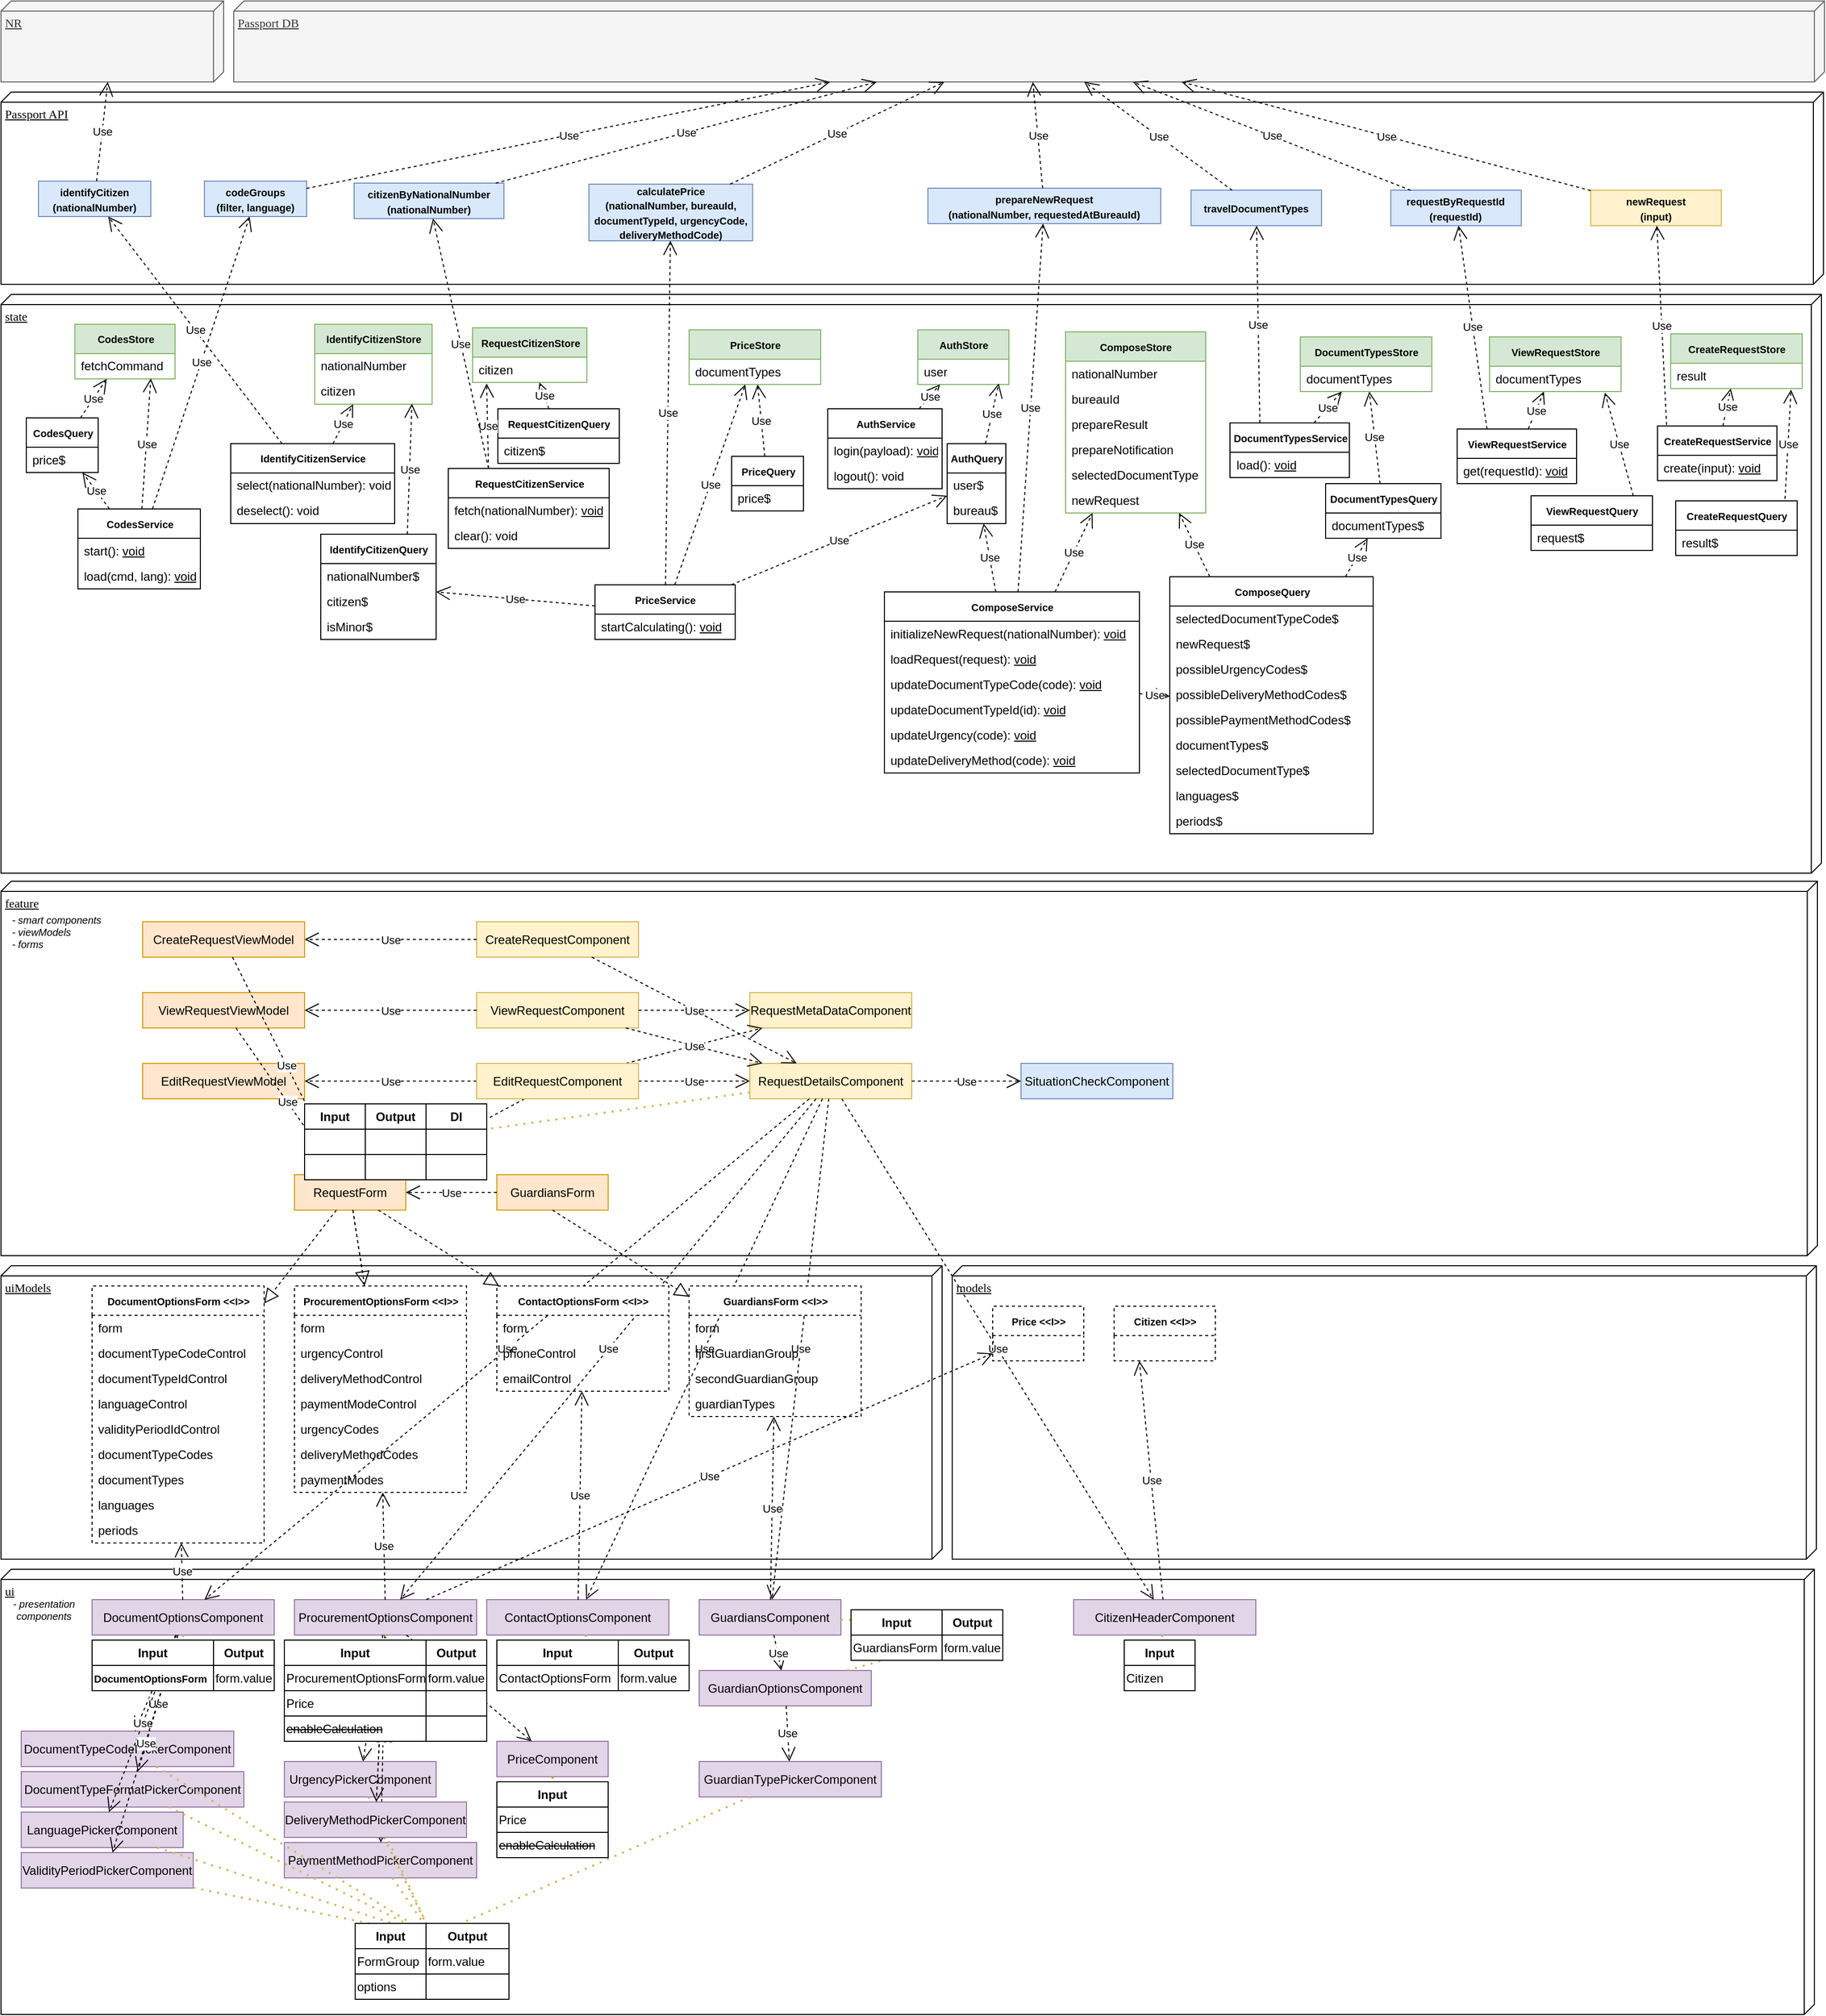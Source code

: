 <mxfile version="14.9.2" type="github">
  <diagram name="Page-1" id="5f0bae14-7c28-e335-631c-24af17079c00">
    <mxGraphModel dx="1874" dy="838" grid="0" gridSize="10" guides="1" tooltips="1" connect="1" arrows="1" fold="1" page="1" pageScale="1" pageWidth="2336" pageHeight="1654" math="0" shadow="0">
      <root>
        <mxCell id="0" />
        <mxCell id="ubqGKMywYjZhbIVF9M0V-85" value="Application Layers" style="" parent="0" />
        <mxCell id="39150e848f15840c-2" value="feature" style="verticalAlign=top;align=left;spacingTop=8;spacingLeft=2;spacingRight=12;shape=cube;size=10;direction=south;fontStyle=4;html=1;shadow=0;comic=0;labelBackgroundColor=none;strokeWidth=1;fontFamily=Verdana;fontSize=12;" parent="ubqGKMywYjZhbIVF9M0V-85" vertex="1">
          <mxGeometry x="10" y="880" width="1795" height="370" as="geometry" />
        </mxCell>
        <mxCell id="ubqGKMywYjZhbIVF9M0V-32" value="ui" style="verticalAlign=top;align=left;spacingTop=8;spacingLeft=2;spacingRight=12;shape=cube;size=10;direction=south;fontStyle=4;html=1;shadow=0;comic=0;labelBackgroundColor=none;strokeWidth=1;fontFamily=Verdana;fontSize=12;" vertex="1" parent="ubqGKMywYjZhbIVF9M0V-85">
          <mxGeometry x="10" y="1560" width="1792" height="440" as="geometry" />
        </mxCell>
        <mxCell id="39150e848f15840c-1" value="state" style="verticalAlign=top;align=left;spacingTop=8;spacingLeft=2;spacingRight=12;shape=cube;size=10;direction=south;fontStyle=4;html=1;shadow=0;comic=0;labelBackgroundColor=none;strokeWidth=1;fontFamily=Verdana;fontSize=12;" parent="ubqGKMywYjZhbIVF9M0V-85" vertex="1">
          <mxGeometry x="10" y="300" width="1799" height="572" as="geometry" />
        </mxCell>
        <mxCell id="ubqGKMywYjZhbIVF9M0V-116" value="- smart components&lt;br&gt;&lt;div style=&quot;text-align: left&quot;&gt;&lt;span&gt;- viewModels&lt;/span&gt;&lt;/div&gt;&lt;div style=&quot;text-align: left&quot;&gt;&lt;span&gt;- forms&lt;/span&gt;&lt;/div&gt;" style="text;html=1;strokeColor=none;fillColor=none;align=center;verticalAlign=middle;whiteSpace=wrap;rounded=0;labelBackgroundColor=none;sketch=0;fontSize=10;fontStyle=2" vertex="1" parent="ubqGKMywYjZhbIVF9M0V-85">
          <mxGeometry x="10" y="920" width="110" height="20" as="geometry" />
        </mxCell>
        <mxCell id="ubqGKMywYjZhbIVF9M0V-114" value="- presentation components" style="text;html=1;strokeColor=none;fillColor=none;align=center;verticalAlign=middle;whiteSpace=wrap;rounded=0;labelBackgroundColor=none;sketch=0;fontSize=10;fontStyle=2" vertex="1" parent="ubqGKMywYjZhbIVF9M0V-85">
          <mxGeometry x="10" y="1590" width="85" height="20" as="geometry" />
        </mxCell>
        <mxCell id="ubqGKMywYjZhbIVF9M0V-202" value="uiModels" style="verticalAlign=top;align=left;spacingTop=8;spacingLeft=2;spacingRight=12;shape=cube;size=10;direction=south;fontStyle=4;html=1;shadow=0;comic=0;labelBackgroundColor=none;strokeWidth=1;fontFamily=Verdana;fontSize=12;sketch=0;" vertex="1" parent="ubqGKMywYjZhbIVF9M0V-85">
          <mxGeometry x="10" y="1260" width="930" height="290" as="geometry" />
        </mxCell>
        <mxCell id="ubqGKMywYjZhbIVF9M0V-255" value="models" style="verticalAlign=top;align=left;spacingTop=8;spacingLeft=2;spacingRight=12;shape=cube;size=10;direction=south;fontStyle=4;html=1;shadow=0;comic=0;labelBackgroundColor=none;strokeWidth=1;fontFamily=Verdana;fontSize=12;sketch=0;" vertex="1" parent="ubqGKMywYjZhbIVF9M0V-85">
          <mxGeometry x="950" y="1260" width="854" height="290" as="geometry" />
        </mxCell>
        <mxCell id="ubqGKMywYjZhbIVF9M0V-307" value="Passport API" style="verticalAlign=top;align=left;spacingTop=8;spacingLeft=2;spacingRight=12;shape=cube;size=10;direction=south;fontStyle=4;html=1;shadow=0;comic=0;labelBackgroundColor=none;strokeWidth=1;fontFamily=Verdana;fontSize=12;" vertex="1" parent="ubqGKMywYjZhbIVF9M0V-85">
          <mxGeometry x="10" y="100" width="1801" height="190" as="geometry" />
        </mxCell>
        <mxCell id="1" value="Classes" style="" parent="0" />
        <mxCell id="ubqGKMywYjZhbIVF9M0V-12" value="RequestDetailsComponent" style="rounded=0;whiteSpace=wrap;html=1;sketch=0;fillColor=#fff2cc;strokeColor=#d6b656;" vertex="1" parent="1">
          <mxGeometry x="750" y="1060" width="160" height="35" as="geometry" />
        </mxCell>
        <mxCell id="ubqGKMywYjZhbIVF9M0V-13" value="DocumentOptionsComponent" style="rounded=0;whiteSpace=wrap;html=1;sketch=0;fillColor=#e1d5e7;strokeColor=#9673a6;" vertex="1" parent="1">
          <mxGeometry x="100" y="1590" width="180" height="35" as="geometry" />
        </mxCell>
        <mxCell id="ubqGKMywYjZhbIVF9M0V-14" value="SituationCheckComponent" style="rounded=0;whiteSpace=wrap;html=1;sketch=0;fillColor=#dae8fc;strokeColor=#6c8ebf;" vertex="1" parent="1">
          <mxGeometry x="1018" y="1060" width="150" height="35" as="geometry" />
        </mxCell>
        <mxCell id="ubqGKMywYjZhbIVF9M0V-15" value="Use" style="endArrow=open;endSize=12;dashed=1;html=1;" edge="1" parent="1" source="ubqGKMywYjZhbIVF9M0V-12" target="ubqGKMywYjZhbIVF9M0V-14">
          <mxGeometry width="160" relative="1" as="geometry">
            <mxPoint x="120" y="1310" as="sourcePoint" />
            <mxPoint x="280" y="1310" as="targetPoint" />
          </mxGeometry>
        </mxCell>
        <mxCell id="ubqGKMywYjZhbIVF9M0V-16" value="Use" style="endArrow=open;endSize=12;dashed=1;html=1;" edge="1" parent="1" source="ubqGKMywYjZhbIVF9M0V-12" target="ubqGKMywYjZhbIVF9M0V-13">
          <mxGeometry width="160" relative="1" as="geometry">
            <mxPoint x="90" y="1180" as="sourcePoint" />
            <mxPoint x="210" y="1270" as="targetPoint" />
          </mxGeometry>
        </mxCell>
        <mxCell id="ubqGKMywYjZhbIVF9M0V-17" value="ProcurementOptionsComponent" style="rounded=0;whiteSpace=wrap;html=1;sketch=0;fillColor=#e1d5e7;strokeColor=#9673a6;" vertex="1" parent="1">
          <mxGeometry x="300" y="1590" width="180" height="35" as="geometry" />
        </mxCell>
        <mxCell id="ubqGKMywYjZhbIVF9M0V-18" value="Use" style="endArrow=open;endSize=12;dashed=1;html=1;" edge="1" parent="1" source="ubqGKMywYjZhbIVF9M0V-12" target="ubqGKMywYjZhbIVF9M0V-17">
          <mxGeometry width="160" relative="1" as="geometry">
            <mxPoint x="100" y="1190" as="sourcePoint" />
            <mxPoint x="170" y="1257.5" as="targetPoint" />
          </mxGeometry>
        </mxCell>
        <mxCell id="ubqGKMywYjZhbIVF9M0V-19" value="CitizenHeaderComponent" style="rounded=0;whiteSpace=wrap;html=1;sketch=0;fillColor=#e1d5e7;strokeColor=#9673a6;" vertex="1" parent="1">
          <mxGeometry x="1070" y="1590" width="180" height="35" as="geometry" />
        </mxCell>
        <mxCell id="ubqGKMywYjZhbIVF9M0V-20" value="Use" style="endArrow=open;endSize=12;dashed=1;html=1;" edge="1" parent="1" source="ubqGKMywYjZhbIVF9M0V-12" target="ubqGKMywYjZhbIVF9M0V-19">
          <mxGeometry width="160" relative="1" as="geometry">
            <mxPoint x="500" y="1260" as="sourcePoint" />
            <mxPoint x="660" y="1260" as="targetPoint" />
          </mxGeometry>
        </mxCell>
        <mxCell id="ubqGKMywYjZhbIVF9M0V-21" value="ContactOptionsComponent" style="rounded=0;whiteSpace=wrap;html=1;sketch=0;fillColor=#e1d5e7;strokeColor=#9673a6;" vertex="1" parent="1">
          <mxGeometry x="490" y="1590" width="180" height="35" as="geometry" />
        </mxCell>
        <mxCell id="ubqGKMywYjZhbIVF9M0V-22" value="Use" style="endArrow=open;endSize=12;dashed=1;html=1;" edge="1" parent="1" source="ubqGKMywYjZhbIVF9M0V-12" target="ubqGKMywYjZhbIVF9M0V-21">
          <mxGeometry width="160" relative="1" as="geometry">
            <mxPoint x="50" y="1330" as="sourcePoint" />
            <mxPoint x="210" y="1330" as="targetPoint" />
          </mxGeometry>
        </mxCell>
        <mxCell id="ubqGKMywYjZhbIVF9M0V-23" value="GuardiansComponent" style="rounded=0;whiteSpace=wrap;html=1;sketch=0;fillColor=#e1d5e7;strokeColor=#9673a6;" vertex="1" parent="1">
          <mxGeometry x="700" y="1590" width="140" height="35" as="geometry" />
        </mxCell>
        <mxCell id="ubqGKMywYjZhbIVF9M0V-24" value="DocumentTypeCodePickerComponent" style="rounded=0;whiteSpace=wrap;html=1;sketch=0;fillColor=#e1d5e7;strokeColor=#9673a6;" vertex="1" parent="1">
          <mxGeometry x="30" y="1720" width="210" height="35" as="geometry" />
        </mxCell>
        <mxCell id="ubqGKMywYjZhbIVF9M0V-25" value="DocumentTypeFormatPickerComponent" style="rounded=0;whiteSpace=wrap;html=1;sketch=0;fillColor=#e1d5e7;strokeColor=#9673a6;" vertex="1" parent="1">
          <mxGeometry x="30" y="1760" width="220" height="35" as="geometry" />
        </mxCell>
        <mxCell id="ubqGKMywYjZhbIVF9M0V-26" value="LanguagePickerComponent" style="rounded=0;whiteSpace=wrap;html=1;sketch=0;fillColor=#e1d5e7;strokeColor=#9673a6;" vertex="1" parent="1">
          <mxGeometry x="30" y="1800" width="160" height="35" as="geometry" />
        </mxCell>
        <mxCell id="ubqGKMywYjZhbIVF9M0V-27" value="ValidityPeriodPickerComponent" style="rounded=0;whiteSpace=wrap;html=1;sketch=0;fillColor=#e1d5e7;strokeColor=#9673a6;" vertex="1" parent="1">
          <mxGeometry x="30" y="1840" width="170" height="35" as="geometry" />
        </mxCell>
        <mxCell id="ubqGKMywYjZhbIVF9M0V-28" value="Use" style="endArrow=open;endSize=12;dashed=1;html=1;" edge="1" parent="1" source="ubqGKMywYjZhbIVF9M0V-13" target="ubqGKMywYjZhbIVF9M0V-24">
          <mxGeometry width="160" relative="1" as="geometry">
            <mxPoint x="460" y="1488" as="sourcePoint" />
            <mxPoint x="620" y="1488" as="targetPoint" />
          </mxGeometry>
        </mxCell>
        <mxCell id="ubqGKMywYjZhbIVF9M0V-29" value="Use" style="endArrow=open;endSize=12;dashed=1;html=1;" edge="1" parent="1" source="ubqGKMywYjZhbIVF9M0V-13" target="ubqGKMywYjZhbIVF9M0V-25">
          <mxGeometry width="160" relative="1" as="geometry">
            <mxPoint x="400" y="1578" as="sourcePoint" />
            <mxPoint x="530" y="1578" as="targetPoint" />
          </mxGeometry>
        </mxCell>
        <mxCell id="ubqGKMywYjZhbIVF9M0V-30" value="Use" style="endArrow=open;endSize=12;dashed=1;html=1;" edge="1" parent="1" source="ubqGKMywYjZhbIVF9M0V-13" target="ubqGKMywYjZhbIVF9M0V-26">
          <mxGeometry width="160" relative="1" as="geometry">
            <mxPoint x="400" y="1578" as="sourcePoint" />
            <mxPoint x="530" y="1618" as="targetPoint" />
          </mxGeometry>
        </mxCell>
        <mxCell id="ubqGKMywYjZhbIVF9M0V-31" value="Use" style="endArrow=open;endSize=12;dashed=1;html=1;" edge="1" parent="1" source="ubqGKMywYjZhbIVF9M0V-13" target="ubqGKMywYjZhbIVF9M0V-27">
          <mxGeometry width="160" relative="1" as="geometry">
            <mxPoint x="400" y="1578" as="sourcePoint" />
            <mxPoint x="530" y="1658" as="targetPoint" />
          </mxGeometry>
        </mxCell>
        <mxCell id="ubqGKMywYjZhbIVF9M0V-33" value="Use" style="endArrow=open;endSize=12;dashed=1;html=1;" edge="1" parent="1" source="ubqGKMywYjZhbIVF9M0V-12" target="ubqGKMywYjZhbIVF9M0V-23">
          <mxGeometry width="160" relative="1" as="geometry">
            <mxPoint x="140" y="1165" as="sourcePoint" />
            <mxPoint x="220" y="1350" as="targetPoint" />
          </mxGeometry>
        </mxCell>
        <mxCell id="ubqGKMywYjZhbIVF9M0V-35" value="UrgencyPickerComponent" style="rounded=0;whiteSpace=wrap;html=1;sketch=0;fillColor=#e1d5e7;strokeColor=#9673a6;" vertex="1" parent="1">
          <mxGeometry x="290" y="1750" width="150" height="35" as="geometry" />
        </mxCell>
        <mxCell id="ubqGKMywYjZhbIVF9M0V-36" value="PaymentMethodPickerComponent" style="rounded=0;whiteSpace=wrap;html=1;sketch=0;fillColor=#e1d5e7;strokeColor=#9673a6;" vertex="1" parent="1">
          <mxGeometry x="290" y="1830" width="190" height="35" as="geometry" />
        </mxCell>
        <mxCell id="ubqGKMywYjZhbIVF9M0V-37" value="PriceComponent" style="rounded=0;whiteSpace=wrap;html=1;sketch=0;fillColor=#e1d5e7;strokeColor=#9673a6;" vertex="1" parent="1">
          <mxGeometry x="500" y="1730" width="110" height="35" as="geometry" />
        </mxCell>
        <mxCell id="ubqGKMywYjZhbIVF9M0V-39" value="Use" style="endArrow=open;endSize=12;dashed=1;html=1;startArrow=none;" edge="1" parent="1" source="ubqGKMywYjZhbIVF9M0V-17" target="ubqGKMywYjZhbIVF9M0V-36">
          <mxGeometry width="160" relative="1" as="geometry">
            <mxPoint x="420" y="1549.25" as="sourcePoint" />
            <mxPoint x="510" y="1825.5" as="targetPoint" />
          </mxGeometry>
        </mxCell>
        <mxCell id="ubqGKMywYjZhbIVF9M0V-40" value="Use" style="endArrow=open;endSize=12;dashed=1;html=1;" edge="1" parent="1" source="ubqGKMywYjZhbIVF9M0V-17" target="ubqGKMywYjZhbIVF9M0V-34">
          <mxGeometry width="160" relative="1" as="geometry">
            <mxPoint x="430" y="1559.25" as="sourcePoint" />
            <mxPoint x="520" y="1835.5" as="targetPoint" />
          </mxGeometry>
        </mxCell>
        <mxCell id="ubqGKMywYjZhbIVF9M0V-41" value="Use" style="endArrow=open;endSize=12;dashed=1;html=1;" edge="1" parent="1" source="ubqGKMywYjZhbIVF9M0V-17" target="ubqGKMywYjZhbIVF9M0V-35">
          <mxGeometry width="160" relative="1" as="geometry">
            <mxPoint x="440" y="1569.25" as="sourcePoint" />
            <mxPoint x="530" y="1845.5" as="targetPoint" />
          </mxGeometry>
        </mxCell>
        <mxCell id="ubqGKMywYjZhbIVF9M0V-42" value="GuardianOptionsComponent" style="rounded=0;whiteSpace=wrap;html=1;sketch=0;fillColor=#e1d5e7;strokeColor=#9673a6;" vertex="1" parent="1">
          <mxGeometry x="700" y="1660" width="170" height="35" as="geometry" />
        </mxCell>
        <mxCell id="ubqGKMywYjZhbIVF9M0V-43" value="Use" style="endArrow=open;endSize=12;dashed=1;html=1;" edge="1" parent="1" source="ubqGKMywYjZhbIVF9M0V-23" target="ubqGKMywYjZhbIVF9M0V-42">
          <mxGeometry width="160" relative="1" as="geometry">
            <mxPoint x="410" y="1549.25" as="sourcePoint" />
            <mxPoint x="870" y="1785.5" as="targetPoint" />
          </mxGeometry>
        </mxCell>
        <mxCell id="ubqGKMywYjZhbIVF9M0V-49" value="CreateRequestViewModel" style="rounded=0;whiteSpace=wrap;html=1;sketch=0;fillColor=#ffe6cc;strokeColor=#d79b00;" vertex="1" parent="1">
          <mxGeometry x="150" y="920" width="160" height="35" as="geometry" />
        </mxCell>
        <mxCell id="ubqGKMywYjZhbIVF9M0V-51" value="" style="endArrow=none;endSize=12;dashed=1;html=1;" edge="1" parent="1" source="ubqGKMywYjZhbIVF9M0V-17" target="ubqGKMywYjZhbIVF9M0V-34">
          <mxGeometry width="160" relative="1" as="geometry">
            <mxPoint x="710.111" y="1655" as="sourcePoint" />
            <mxPoint x="954.889" y="1868" as="targetPoint" />
          </mxGeometry>
        </mxCell>
        <mxCell id="ubqGKMywYjZhbIVF9M0V-52" value="GuardianTypePickerComponent" style="rounded=0;whiteSpace=wrap;html=1;sketch=0;fillColor=#e1d5e7;strokeColor=#9673a6;" vertex="1" parent="1">
          <mxGeometry x="700" y="1750" width="180" height="35" as="geometry" />
        </mxCell>
        <mxCell id="ubqGKMywYjZhbIVF9M0V-53" value="Use" style="endArrow=open;endSize=12;dashed=1;html=1;" edge="1" parent="1" source="ubqGKMywYjZhbIVF9M0V-42" target="ubqGKMywYjZhbIVF9M0V-52">
          <mxGeometry width="160" relative="1" as="geometry">
            <mxPoint x="1080" y="1665" as="sourcePoint" />
            <mxPoint x="1080" y="1698" as="targetPoint" />
          </mxGeometry>
        </mxCell>
        <mxCell id="ubqGKMywYjZhbIVF9M0V-54" value="CreateRequestComponent" style="rounded=0;whiteSpace=wrap;html=1;sketch=0;fillColor=#fff2cc;strokeColor=#d6b656;" vertex="1" parent="1">
          <mxGeometry x="480" y="920" width="160" height="35" as="geometry" />
        </mxCell>
        <mxCell id="ubqGKMywYjZhbIVF9M0V-55" value="Use" style="endArrow=open;endSize=12;dashed=1;html=1;" edge="1" parent="1" source="ubqGKMywYjZhbIVF9M0V-54" target="ubqGKMywYjZhbIVF9M0V-12">
          <mxGeometry width="160" relative="1" as="geometry">
            <mxPoint x="541.148" y="1235" as="sourcePoint" />
            <mxPoint x="198.852" y="1322" as="targetPoint" />
          </mxGeometry>
        </mxCell>
        <mxCell id="ubqGKMywYjZhbIVF9M0V-56" value="Use" style="endArrow=open;endSize=12;dashed=1;html=1;" edge="1" parent="1" source="ubqGKMywYjZhbIVF9M0V-54" target="ubqGKMywYjZhbIVF9M0V-49">
          <mxGeometry width="160" relative="1" as="geometry">
            <mxPoint x="360" y="1180" as="sourcePoint" />
            <mxPoint x="530" y="1207.1" as="targetPoint" />
          </mxGeometry>
        </mxCell>
        <mxCell id="ubqGKMywYjZhbIVF9M0V-57" value="ViewRequestComponent" style="rounded=0;whiteSpace=wrap;html=1;sketch=0;fillColor=#fff2cc;strokeColor=#d6b656;" vertex="1" parent="1">
          <mxGeometry x="480" y="990" width="160" height="35" as="geometry" />
        </mxCell>
        <mxCell id="ubqGKMywYjZhbIVF9M0V-58" value="Use" style="endArrow=open;endSize=12;dashed=1;html=1;" edge="1" parent="1" source="ubqGKMywYjZhbIVF9M0V-57" target="ubqGKMywYjZhbIVF9M0V-12">
          <mxGeometry width="160" relative="1" as="geometry">
            <mxPoint x="506.25" y="1175" as="sourcePoint" />
            <mxPoint x="573.75" y="1220" as="targetPoint" />
          </mxGeometry>
        </mxCell>
        <mxCell id="ubqGKMywYjZhbIVF9M0V-60" value="Use" style="endArrow=open;endSize=12;dashed=1;html=1;" edge="1" parent="1" source="ubqGKMywYjZhbIVF9M0V-59" target="ubqGKMywYjZhbIVF9M0V-12">
          <mxGeometry width="160" relative="1" as="geometry">
            <mxPoint x="654.688" y="1175" as="sourcePoint" />
            <mxPoint x="615.312" y="1220" as="targetPoint" />
          </mxGeometry>
        </mxCell>
        <mxCell id="ubqGKMywYjZhbIVF9M0V-61" value="ViewRequestViewModel" style="rounded=0;whiteSpace=wrap;html=1;sketch=0;fillColor=#ffe6cc;strokeColor=#d79b00;" vertex="1" parent="1">
          <mxGeometry x="150" y="990" width="160" height="35" as="geometry" />
        </mxCell>
        <mxCell id="ubqGKMywYjZhbIVF9M0V-62" value="Use" style="endArrow=open;endSize=12;dashed=1;html=1;" edge="1" parent="1" source="ubqGKMywYjZhbIVF9M0V-57" target="ubqGKMywYjZhbIVF9M0V-61">
          <mxGeometry width="160" relative="1" as="geometry">
            <mxPoint x="430" y="1140" as="sourcePoint" />
            <mxPoint x="430" y="1095" as="targetPoint" />
          </mxGeometry>
        </mxCell>
        <mxCell id="ubqGKMywYjZhbIVF9M0V-63" value="EditRequestViewModel" style="rounded=0;whiteSpace=wrap;html=1;sketch=0;fillColor=#ffe6cc;strokeColor=#d79b00;" vertex="1" parent="1">
          <mxGeometry x="150" y="1060" width="160" height="35" as="geometry" />
        </mxCell>
        <mxCell id="ubqGKMywYjZhbIVF9M0V-64" value="Use" style="endArrow=open;endSize=12;dashed=1;html=1;" edge="1" parent="1" source="ubqGKMywYjZhbIVF9M0V-59" target="ubqGKMywYjZhbIVF9M0V-63">
          <mxGeometry width="160" relative="1" as="geometry">
            <mxPoint x="600" y="1140" as="sourcePoint" />
            <mxPoint x="600" y="1095" as="targetPoint" />
          </mxGeometry>
        </mxCell>
        <mxCell id="ubqGKMywYjZhbIVF9M0V-88" value="" style="group" vertex="1" connectable="0" parent="1">
          <mxGeometry x="300" y="1170" width="210" height="35" as="geometry" />
        </mxCell>
        <mxCell id="ubqGKMywYjZhbIVF9M0V-86" value="RequestForm" style="rounded=0;whiteSpace=wrap;html=1;sketch=0;fillColor=#ffe6cc;strokeColor=#d79b00;" vertex="1" parent="ubqGKMywYjZhbIVF9M0V-88">
          <mxGeometry width="110" height="35" as="geometry" />
        </mxCell>
        <mxCell id="ubqGKMywYjZhbIVF9M0V-89" value="Use" style="endArrow=open;endSize=12;dashed=1;html=1;startArrow=none;" edge="1" parent="1" source="ubqGKMywYjZhbIVF9M0V-59" target="ubqGKMywYjZhbIVF9M0V-86">
          <mxGeometry width="160" relative="1" as="geometry">
            <mxPoint x="770" y="1140" as="sourcePoint" />
            <mxPoint x="770" y="1095" as="targetPoint" />
          </mxGeometry>
        </mxCell>
        <mxCell id="ubqGKMywYjZhbIVF9M0V-90" value="Use" style="endArrow=open;endSize=12;dashed=1;html=1;" edge="1" parent="1" source="ubqGKMywYjZhbIVF9M0V-61" target="ubqGKMywYjZhbIVF9M0V-86">
          <mxGeometry width="160" relative="1" as="geometry">
            <mxPoint x="829.792" y="1095" as="sourcePoint" />
            <mxPoint x="920" y="1121.402" as="targetPoint" />
          </mxGeometry>
        </mxCell>
        <mxCell id="ubqGKMywYjZhbIVF9M0V-91" value="Use" style="endArrow=open;endSize=12;dashed=1;html=1;" edge="1" parent="1" source="ubqGKMywYjZhbIVF9M0V-49" target="ubqGKMywYjZhbIVF9M0V-86">
          <mxGeometry width="160" relative="1" as="geometry">
            <mxPoint x="680" y="1090.3" as="sourcePoint" />
            <mxPoint x="920" y="1128.7" as="targetPoint" />
          </mxGeometry>
        </mxCell>
        <mxCell id="ubqGKMywYjZhbIVF9M0V-92" value="RequestMetaDataComponent" style="rounded=0;whiteSpace=wrap;html=1;sketch=0;fillColor=#fff2cc;strokeColor=#d6b656;" vertex="1" parent="1">
          <mxGeometry x="750" y="990" width="160" height="35" as="geometry" />
        </mxCell>
        <mxCell id="ubqGKMywYjZhbIVF9M0V-93" value="Use" style="endArrow=open;endSize=12;dashed=1;html=1;" edge="1" parent="1" source="ubqGKMywYjZhbIVF9M0V-59" target="ubqGKMywYjZhbIVF9M0V-92">
          <mxGeometry width="160" relative="1" as="geometry">
            <mxPoint x="732.812" y="1175" as="sourcePoint" />
            <mxPoint x="637.188" y="1220" as="targetPoint" />
          </mxGeometry>
        </mxCell>
        <mxCell id="ubqGKMywYjZhbIVF9M0V-94" value="Use" style="endArrow=open;endSize=12;dashed=1;html=1;" edge="1" parent="1" source="ubqGKMywYjZhbIVF9M0V-57" target="ubqGKMywYjZhbIVF9M0V-92">
          <mxGeometry width="160" relative="1" as="geometry">
            <mxPoint x="780.938" y="1175" as="sourcePoint" />
            <mxPoint x="809.062" y="1220" as="targetPoint" />
          </mxGeometry>
        </mxCell>
        <mxCell id="ubqGKMywYjZhbIVF9M0V-95" value="" style="group" vertex="1" connectable="0" parent="1">
          <mxGeometry x="500" y="1170" width="210" height="35" as="geometry" />
        </mxCell>
        <mxCell id="ubqGKMywYjZhbIVF9M0V-96" value="GuardiansForm" style="rounded=0;whiteSpace=wrap;html=1;sketch=0;fillColor=#ffe6cc;strokeColor=#d79b00;" vertex="1" parent="ubqGKMywYjZhbIVF9M0V-95">
          <mxGeometry width="110" height="35" as="geometry" />
        </mxCell>
        <mxCell id="ubqGKMywYjZhbIVF9M0V-165" value="" style="endArrow=none;endSize=12;dashed=1;html=1;" edge="1" parent="1" source="ubqGKMywYjZhbIVF9M0V-17" target="ubqGKMywYjZhbIVF9M0V-158">
          <mxGeometry width="160" relative="1" as="geometry">
            <mxPoint x="708.089" y="1625" as="sourcePoint" />
            <mxPoint x="886.911" y="1798" as="targetPoint" />
          </mxGeometry>
        </mxCell>
        <mxCell id="ubqGKMywYjZhbIVF9M0V-38" value="Use" style="endArrow=open;endSize=12;dashed=1;html=1;startArrow=none;" edge="1" parent="1" source="ubqGKMywYjZhbIVF9M0V-17" target="ubqGKMywYjZhbIVF9M0V-37">
          <mxGeometry width="160" relative="1" as="geometry">
            <mxPoint x="410" y="1539.25" as="sourcePoint" />
            <mxPoint x="500" y="1815.5" as="targetPoint" />
          </mxGeometry>
        </mxCell>
        <mxCell id="ubqGKMywYjZhbIVF9M0V-231" value="Use" style="endArrow=open;endSize=12;dashed=1;html=1;" edge="1" parent="1" source="ubqGKMywYjZhbIVF9M0V-13" target="ubqGKMywYjZhbIVF9M0V-218">
          <mxGeometry width="160" relative="1" as="geometry">
            <mxPoint x="1060.795" y="1600" as="sourcePoint" />
            <mxPoint x="1074.205" y="1305" as="targetPoint" />
          </mxGeometry>
        </mxCell>
        <mxCell id="ubqGKMywYjZhbIVF9M0V-218" value="DocumentOptionsForm &amp;lt;&amp;lt;I&amp;gt;&amp;gt;" style="swimlane;fontStyle=1;align=center;verticalAlign=middle;childLayout=stackLayout;horizontal=1;startSize=29;horizontalStack=0;resizeParent=1;resizeParentMax=0;resizeLast=0;collapsible=0;marginBottom=0;html=1;rounded=0;labelBackgroundColor=none;sketch=0;fontSize=10;glass=0;shadow=0;dashed=1;" vertex="1" parent="1">
          <mxGeometry x="100" y="1280" width="170" height="254" as="geometry" />
        </mxCell>
        <mxCell id="ubqGKMywYjZhbIVF9M0V-219" value="form" style="text;html=1;strokeColor=none;fillColor=none;align=left;verticalAlign=middle;spacingLeft=4;spacingRight=4;overflow=hidden;rotatable=0;points=[[0,0.5],[1,0.5]];portConstraint=eastwest;sketch=0;" vertex="1" parent="ubqGKMywYjZhbIVF9M0V-218">
          <mxGeometry y="29" width="170" height="25" as="geometry" />
        </mxCell>
        <mxCell id="ubqGKMywYjZhbIVF9M0V-228" value="documentTypeCodeControl" style="text;html=1;strokeColor=none;fillColor=none;align=left;verticalAlign=middle;spacingLeft=4;spacingRight=4;overflow=hidden;rotatable=0;points=[[0,0.5],[1,0.5]];portConstraint=eastwest;sketch=0;" vertex="1" parent="ubqGKMywYjZhbIVF9M0V-218">
          <mxGeometry y="54" width="170" height="25" as="geometry" />
        </mxCell>
        <mxCell id="ubqGKMywYjZhbIVF9M0V-220" value="documentTypeIdControl" style="text;html=1;strokeColor=none;fillColor=none;align=left;verticalAlign=middle;spacingLeft=4;spacingRight=4;overflow=hidden;rotatable=0;points=[[0,0.5],[1,0.5]];portConstraint=eastwest;sketch=0;" vertex="1" parent="ubqGKMywYjZhbIVF9M0V-218">
          <mxGeometry y="79" width="170" height="25" as="geometry" />
        </mxCell>
        <mxCell id="ubqGKMywYjZhbIVF9M0V-222" value="languageControl" style="text;html=1;strokeColor=none;fillColor=none;align=left;verticalAlign=middle;spacingLeft=4;spacingRight=4;overflow=hidden;rotatable=0;points=[[0,0.5],[1,0.5]];portConstraint=eastwest;sketch=0;" vertex="1" parent="ubqGKMywYjZhbIVF9M0V-218">
          <mxGeometry y="104" width="170" height="25" as="geometry" />
        </mxCell>
        <mxCell id="ubqGKMywYjZhbIVF9M0V-223" value="validityPeriodIdControl" style="text;html=1;strokeColor=none;fillColor=none;align=left;verticalAlign=middle;spacingLeft=4;spacingRight=4;overflow=hidden;rotatable=0;points=[[0,0.5],[1,0.5]];portConstraint=eastwest;sketch=0;" vertex="1" parent="ubqGKMywYjZhbIVF9M0V-218">
          <mxGeometry y="129" width="170" height="25" as="geometry" />
        </mxCell>
        <mxCell id="ubqGKMywYjZhbIVF9M0V-224" value="documentTypeCodes" style="text;html=1;strokeColor=none;fillColor=none;align=left;verticalAlign=middle;spacingLeft=4;spacingRight=4;overflow=hidden;rotatable=0;points=[[0,0.5],[1,0.5]];portConstraint=eastwest;sketch=0;" vertex="1" parent="ubqGKMywYjZhbIVF9M0V-218">
          <mxGeometry y="154" width="170" height="25" as="geometry" />
        </mxCell>
        <mxCell id="ubqGKMywYjZhbIVF9M0V-225" value="documentTypes" style="text;html=1;strokeColor=none;fillColor=none;align=left;verticalAlign=middle;spacingLeft=4;spacingRight=4;overflow=hidden;rotatable=0;points=[[0,0.5],[1,0.5]];portConstraint=eastwest;sketch=0;" vertex="1" parent="ubqGKMywYjZhbIVF9M0V-218">
          <mxGeometry y="179" width="170" height="25" as="geometry" />
        </mxCell>
        <mxCell id="ubqGKMywYjZhbIVF9M0V-226" value="languages" style="text;html=1;strokeColor=none;fillColor=none;align=left;verticalAlign=middle;spacingLeft=4;spacingRight=4;overflow=hidden;rotatable=0;points=[[0,0.5],[1,0.5]];portConstraint=eastwest;sketch=0;" vertex="1" parent="ubqGKMywYjZhbIVF9M0V-218">
          <mxGeometry y="204" width="170" height="25" as="geometry" />
        </mxCell>
        <mxCell id="ubqGKMywYjZhbIVF9M0V-227" value="periods" style="text;html=1;strokeColor=none;fillColor=none;align=left;verticalAlign=middle;spacingLeft=4;spacingRight=4;overflow=hidden;rotatable=0;points=[[0,0.5],[1,0.5]];portConstraint=eastwest;sketch=0;" vertex="1" parent="ubqGKMywYjZhbIVF9M0V-218">
          <mxGeometry y="229" width="170" height="25" as="geometry" />
        </mxCell>
        <mxCell id="ubqGKMywYjZhbIVF9M0V-59" value="EditRequestComponent" style="rounded=0;whiteSpace=wrap;html=1;sketch=0;fillColor=#fff2cc;strokeColor=#d6b656;" vertex="1" parent="1">
          <mxGeometry x="480" y="1060" width="160" height="35" as="geometry" />
        </mxCell>
        <mxCell id="ubqGKMywYjZhbIVF9M0V-234" value="ProcurementOptionsForm &amp;lt;&amp;lt;I&amp;gt;&amp;gt;" style="swimlane;fontStyle=1;align=center;verticalAlign=middle;childLayout=stackLayout;horizontal=1;startSize=29;horizontalStack=0;resizeParent=1;resizeParentMax=0;resizeLast=0;collapsible=0;marginBottom=0;html=1;rounded=0;labelBackgroundColor=none;sketch=0;fontSize=10;glass=0;shadow=0;dashed=1;" vertex="1" parent="1">
          <mxGeometry x="300.0" y="1280" width="170" height="204" as="geometry" />
        </mxCell>
        <mxCell id="ubqGKMywYjZhbIVF9M0V-235" value="form" style="text;html=1;strokeColor=none;fillColor=none;align=left;verticalAlign=middle;spacingLeft=4;spacingRight=4;overflow=hidden;rotatable=0;points=[[0,0.5],[1,0.5]];portConstraint=eastwest;sketch=0;" vertex="1" parent="ubqGKMywYjZhbIVF9M0V-234">
          <mxGeometry y="29" width="170" height="25" as="geometry" />
        </mxCell>
        <mxCell id="ubqGKMywYjZhbIVF9M0V-236" value="urgencyControl" style="text;html=1;strokeColor=none;fillColor=none;align=left;verticalAlign=middle;spacingLeft=4;spacingRight=4;overflow=hidden;rotatable=0;points=[[0,0.5],[1,0.5]];portConstraint=eastwest;sketch=0;" vertex="1" parent="ubqGKMywYjZhbIVF9M0V-234">
          <mxGeometry y="54" width="170" height="25" as="geometry" />
        </mxCell>
        <mxCell id="ubqGKMywYjZhbIVF9M0V-237" value="deliveryMethodControl" style="text;html=1;strokeColor=none;fillColor=none;align=left;verticalAlign=middle;spacingLeft=4;spacingRight=4;overflow=hidden;rotatable=0;points=[[0,0.5],[1,0.5]];portConstraint=eastwest;sketch=0;" vertex="1" parent="ubqGKMywYjZhbIVF9M0V-234">
          <mxGeometry y="79" width="170" height="25" as="geometry" />
        </mxCell>
        <mxCell id="ubqGKMywYjZhbIVF9M0V-238" value="paymentModeControl" style="text;html=1;strokeColor=none;fillColor=none;align=left;verticalAlign=middle;spacingLeft=4;spacingRight=4;overflow=hidden;rotatable=0;points=[[0,0.5],[1,0.5]];portConstraint=eastwest;sketch=0;" vertex="1" parent="ubqGKMywYjZhbIVF9M0V-234">
          <mxGeometry y="104" width="170" height="25" as="geometry" />
        </mxCell>
        <mxCell id="ubqGKMywYjZhbIVF9M0V-240" value="urgencyCodes" style="text;html=1;strokeColor=none;fillColor=none;align=left;verticalAlign=middle;spacingLeft=4;spacingRight=4;overflow=hidden;rotatable=0;points=[[0,0.5],[1,0.5]];portConstraint=eastwest;sketch=0;" vertex="1" parent="ubqGKMywYjZhbIVF9M0V-234">
          <mxGeometry y="129" width="170" height="25" as="geometry" />
        </mxCell>
        <mxCell id="ubqGKMywYjZhbIVF9M0V-241" value="deliveryMethodCodes" style="text;html=1;strokeColor=none;fillColor=none;align=left;verticalAlign=middle;spacingLeft=4;spacingRight=4;overflow=hidden;rotatable=0;points=[[0,0.5],[1,0.5]];portConstraint=eastwest;sketch=0;" vertex="1" parent="ubqGKMywYjZhbIVF9M0V-234">
          <mxGeometry y="154" width="170" height="25" as="geometry" />
        </mxCell>
        <mxCell id="ubqGKMywYjZhbIVF9M0V-242" value="paymentModes" style="text;html=1;strokeColor=none;fillColor=none;align=left;verticalAlign=middle;spacingLeft=4;spacingRight=4;overflow=hidden;rotatable=0;points=[[0,0.5],[1,0.5]];portConstraint=eastwest;sketch=0;" vertex="1" parent="ubqGKMywYjZhbIVF9M0V-234">
          <mxGeometry y="179" width="170" height="25" as="geometry" />
        </mxCell>
        <mxCell id="ubqGKMywYjZhbIVF9M0V-254" value="" style="endArrow=none;dashed=1;endFill=0;endSize=12;html=1;fontSize=10;" edge="1" parent="1" source="ubqGKMywYjZhbIVF9M0V-86" target="ubqGKMywYjZhbIVF9M0V-234">
          <mxGeometry width="160" relative="1" as="geometry">
            <mxPoint x="959.258" y="1165" as="sourcePoint" />
            <mxPoint x="550" y="1365.382" as="targetPoint" />
          </mxGeometry>
        </mxCell>
        <mxCell id="ubqGKMywYjZhbIVF9M0V-264" value="Use" style="endArrow=open;endSize=12;dashed=1;html=1;" edge="1" parent="1" source="ubqGKMywYjZhbIVF9M0V-17" target="ubqGKMywYjZhbIVF9M0V-256">
          <mxGeometry width="160" relative="1" as="geometry">
            <mxPoint x="698.836" y="1600" as="sourcePoint" />
            <mxPoint x="691.785" y="1494" as="targetPoint" />
          </mxGeometry>
        </mxCell>
        <mxCell id="ubqGKMywYjZhbIVF9M0V-244" value="" style="endArrow=block;dashed=1;endFill=0;endSize=12;html=1;fontSize=10;" edge="1" parent="1" target="ubqGKMywYjZhbIVF9M0V-234" source="ubqGKMywYjZhbIVF9M0V-86">
          <mxGeometry width="160" relative="1" as="geometry">
            <mxPoint x="1201.594" y="1180" as="sourcePoint" />
            <mxPoint x="1535.92" y="1255" as="targetPoint" />
          </mxGeometry>
        </mxCell>
        <mxCell id="ubqGKMywYjZhbIVF9M0V-230" value="" style="endArrow=block;dashed=1;endFill=0;endSize=12;html=1;fontSize=10;startArrow=none;" edge="1" parent="1" source="ubqGKMywYjZhbIVF9M0V-86" target="ubqGKMywYjZhbIVF9M0V-218">
          <mxGeometry width="160" relative="1" as="geometry">
            <mxPoint x="1170" y="1240" as="sourcePoint" />
            <mxPoint x="1330" y="1240" as="targetPoint" />
          </mxGeometry>
        </mxCell>
        <mxCell id="ubqGKMywYjZhbIVF9M0V-256" value="Price &amp;lt;&amp;lt;I&amp;gt;&amp;gt;" style="swimlane;fontStyle=1;align=center;verticalAlign=middle;childLayout=stackLayout;horizontal=1;startSize=29;horizontalStack=0;resizeParent=1;resizeParentMax=0;resizeLast=0;collapsible=0;marginBottom=0;html=1;rounded=0;labelBackgroundColor=none;sketch=0;fontSize=10;glass=0;shadow=0;dashed=1;" vertex="1" parent="1">
          <mxGeometry x="990" y="1300" width="90" height="54" as="geometry" />
        </mxCell>
        <mxCell id="ubqGKMywYjZhbIVF9M0V-233" value="Use" style="endArrow=open;endSize=12;dashed=1;html=1;" edge="1" parent="1" target="ubqGKMywYjZhbIVF9M0V-234" source="ubqGKMywYjZhbIVF9M0V-17">
          <mxGeometry width="160" relative="1" as="geometry">
            <mxPoint x="749.997" y="1605" as="sourcePoint" />
            <mxPoint x="1280.125" y="1320" as="targetPoint" />
          </mxGeometry>
        </mxCell>
        <mxCell id="ubqGKMywYjZhbIVF9M0V-265" value="ContactOptionsForm &amp;lt;&amp;lt;I&amp;gt;&amp;gt;" style="swimlane;fontStyle=1;align=center;verticalAlign=middle;childLayout=stackLayout;horizontal=1;startSize=29;horizontalStack=0;resizeParent=1;resizeParentMax=0;resizeLast=0;collapsible=0;marginBottom=0;html=1;rounded=0;labelBackgroundColor=none;sketch=0;fontSize=10;glass=0;shadow=0;dashed=1;" vertex="1" parent="1">
          <mxGeometry x="500.0" y="1280" width="170" height="104" as="geometry" />
        </mxCell>
        <mxCell id="ubqGKMywYjZhbIVF9M0V-266" value="form" style="text;html=1;strokeColor=none;fillColor=none;align=left;verticalAlign=middle;spacingLeft=4;spacingRight=4;overflow=hidden;rotatable=0;points=[[0,0.5],[1,0.5]];portConstraint=eastwest;sketch=0;" vertex="1" parent="ubqGKMywYjZhbIVF9M0V-265">
          <mxGeometry y="29" width="170" height="25" as="geometry" />
        </mxCell>
        <mxCell id="ubqGKMywYjZhbIVF9M0V-267" value="phoneControl" style="text;html=1;strokeColor=none;fillColor=none;align=left;verticalAlign=middle;spacingLeft=4;spacingRight=4;overflow=hidden;rotatable=0;points=[[0,0.5],[1,0.5]];portConstraint=eastwest;sketch=0;" vertex="1" parent="ubqGKMywYjZhbIVF9M0V-265">
          <mxGeometry y="54" width="170" height="25" as="geometry" />
        </mxCell>
        <mxCell id="ubqGKMywYjZhbIVF9M0V-268" value="emailControl" style="text;html=1;strokeColor=none;fillColor=none;align=left;verticalAlign=middle;spacingLeft=4;spacingRight=4;overflow=hidden;rotatable=0;points=[[0,0.5],[1,0.5]];portConstraint=eastwest;sketch=0;" vertex="1" parent="ubqGKMywYjZhbIVF9M0V-265">
          <mxGeometry y="79" width="170" height="25" as="geometry" />
        </mxCell>
        <mxCell id="ubqGKMywYjZhbIVF9M0V-275" value="GuardiansForm &amp;lt;&amp;lt;I&amp;gt;&amp;gt;" style="swimlane;fontStyle=1;align=center;verticalAlign=middle;childLayout=stackLayout;horizontal=1;startSize=29;horizontalStack=0;resizeParent=1;resizeParentMax=0;resizeLast=0;collapsible=0;marginBottom=0;html=1;rounded=0;labelBackgroundColor=none;sketch=0;fontSize=10;glass=0;shadow=0;dashed=1;" vertex="1" parent="1">
          <mxGeometry x="690.0" y="1280" width="170" height="129" as="geometry" />
        </mxCell>
        <mxCell id="ubqGKMywYjZhbIVF9M0V-276" value="form" style="text;html=1;strokeColor=none;fillColor=none;align=left;verticalAlign=middle;spacingLeft=4;spacingRight=4;overflow=hidden;rotatable=0;points=[[0,0.5],[1,0.5]];portConstraint=eastwest;sketch=0;" vertex="1" parent="ubqGKMywYjZhbIVF9M0V-275">
          <mxGeometry y="29" width="170" height="25" as="geometry" />
        </mxCell>
        <mxCell id="ubqGKMywYjZhbIVF9M0V-277" value="firstGuardianGroup" style="text;html=1;strokeColor=none;fillColor=none;align=left;verticalAlign=middle;spacingLeft=4;spacingRight=4;overflow=hidden;rotatable=0;points=[[0,0.5],[1,0.5]];portConstraint=eastwest;sketch=0;" vertex="1" parent="ubqGKMywYjZhbIVF9M0V-275">
          <mxGeometry y="54" width="170" height="25" as="geometry" />
        </mxCell>
        <mxCell id="ubqGKMywYjZhbIVF9M0V-278" value="secondGuardianGroup" style="text;html=1;strokeColor=none;fillColor=none;align=left;verticalAlign=middle;spacingLeft=4;spacingRight=4;overflow=hidden;rotatable=0;points=[[0,0.5],[1,0.5]];portConstraint=eastwest;sketch=0;" vertex="1" parent="ubqGKMywYjZhbIVF9M0V-275">
          <mxGeometry y="79" width="170" height="25" as="geometry" />
        </mxCell>
        <mxCell id="ubqGKMywYjZhbIVF9M0V-281" value="guardianTypes" style="text;html=1;strokeColor=none;fillColor=none;align=left;verticalAlign=middle;spacingLeft=4;spacingRight=4;overflow=hidden;rotatable=0;points=[[0,0.5],[1,0.5]];portConstraint=eastwest;sketch=0;" vertex="1" parent="ubqGKMywYjZhbIVF9M0V-275">
          <mxGeometry y="104" width="170" height="25" as="geometry" />
        </mxCell>
        <mxCell id="ubqGKMywYjZhbIVF9M0V-279" value="" style="endArrow=block;dashed=1;endFill=0;endSize=12;html=1;fontSize=10;exitX=0.5;exitY=1;exitDx=0;exitDy=0;" edge="1" parent="1" target="ubqGKMywYjZhbIVF9M0V-275" source="ubqGKMywYjZhbIVF9M0V-96">
          <mxGeometry width="160" relative="1" as="geometry">
            <mxPoint x="963.266" y="1175" as="sourcePoint" />
            <mxPoint x="1745.92" y="1265" as="targetPoint" />
          </mxGeometry>
        </mxCell>
        <mxCell id="ubqGKMywYjZhbIVF9M0V-273" value="" style="endArrow=block;dashed=1;endFill=0;endSize=12;html=1;fontSize=10;" edge="1" parent="1" target="ubqGKMywYjZhbIVF9M0V-265" source="ubqGKMywYjZhbIVF9M0V-86">
          <mxGeometry width="160" relative="1" as="geometry">
            <mxPoint x="1153.955" y="1165" as="sourcePoint" />
            <mxPoint x="1735.92" y="1255" as="targetPoint" />
          </mxGeometry>
        </mxCell>
        <mxCell id="ubqGKMywYjZhbIVF9M0V-274" value="Use" style="endArrow=open;endSize=12;dashed=1;html=1;" edge="1" parent="1" target="ubqGKMywYjZhbIVF9M0V-265" source="ubqGKMywYjZhbIVF9M0V-21">
          <mxGeometry width="160" relative="1" as="geometry">
            <mxPoint x="870.987" y="1590" as="sourcePoint" />
            <mxPoint x="1480.125" y="1320" as="targetPoint" />
          </mxGeometry>
        </mxCell>
        <mxCell id="ubqGKMywYjZhbIVF9M0V-280" value="Use" style="endArrow=open;endSize=12;dashed=1;html=1;" edge="1" parent="1" target="ubqGKMywYjZhbIVF9M0V-275" source="ubqGKMywYjZhbIVF9M0V-23">
          <mxGeometry width="160" relative="1" as="geometry">
            <mxPoint x="869.356" y="1600" as="sourcePoint" />
            <mxPoint x="1490.125" y="1330" as="targetPoint" />
          </mxGeometry>
        </mxCell>
        <mxCell id="ubqGKMywYjZhbIVF9M0V-282" value="Use" style="endArrow=open;endSize=12;dashed=1;html=1;startArrow=none;" edge="1" parent="1" source="ubqGKMywYjZhbIVF9M0V-96" target="ubqGKMywYjZhbIVF9M0V-86">
          <mxGeometry width="160" relative="1" as="geometry">
            <mxPoint x="537.386" y="1105" as="sourcePoint" />
            <mxPoint x="397.614" y="1180" as="targetPoint" />
          </mxGeometry>
        </mxCell>
        <mxCell id="ubqGKMywYjZhbIVF9M0V-287" value="Citizen &amp;lt;&amp;lt;I&amp;gt;&amp;gt;" style="swimlane;fontStyle=1;align=center;verticalAlign=middle;childLayout=stackLayout;horizontal=1;startSize=29;horizontalStack=0;resizeParent=1;resizeParentMax=0;resizeLast=0;collapsible=0;marginBottom=0;html=1;rounded=0;labelBackgroundColor=none;sketch=0;fontSize=10;glass=0;shadow=0;dashed=1;" vertex="1" parent="1">
          <mxGeometry x="1110" y="1300" width="100" height="54" as="geometry" />
        </mxCell>
        <mxCell id="ubqGKMywYjZhbIVF9M0V-288" value="Use" style="endArrow=open;endSize=12;dashed=1;html=1;entryX=0.25;entryY=1;entryDx=0;entryDy=0;" edge="1" parent="1" source="ubqGKMywYjZhbIVF9M0V-19" target="ubqGKMywYjZhbIVF9M0V-287">
          <mxGeometry width="160" relative="1" as="geometry">
            <mxPoint x="850.896" y="1105" as="sourcePoint" />
            <mxPoint x="1159.104" y="1600" as="targetPoint" />
          </mxGeometry>
        </mxCell>
        <mxCell id="ubqGKMywYjZhbIVF9M0V-301" value="IdentifyCitizenStore" style="swimlane;fontStyle=1;align=center;verticalAlign=middle;childLayout=stackLayout;horizontal=1;startSize=29;horizontalStack=0;resizeParent=1;resizeParentMax=0;resizeLast=0;collapsible=0;marginBottom=0;html=1;rounded=0;labelBackgroundColor=none;sketch=0;fontSize=10;glass=0;shadow=0;fillColor=#d5e8d4;strokeColor=#82b366;" vertex="1" parent="1">
          <mxGeometry x="320" y="329.5" width="116" height="79" as="geometry" />
        </mxCell>
        <mxCell id="ubqGKMywYjZhbIVF9M0V-302" value="nationalNumber" style="text;html=1;strokeColor=none;fillColor=none;align=left;verticalAlign=middle;spacingLeft=4;spacingRight=4;overflow=hidden;rotatable=0;points=[[0,0.5],[1,0.5]];portConstraint=eastwest;sketch=0;" vertex="1" parent="ubqGKMywYjZhbIVF9M0V-301">
          <mxGeometry y="29" width="116" height="25" as="geometry" />
        </mxCell>
        <mxCell id="ubqGKMywYjZhbIVF9M0V-304" value="citizen" style="text;html=1;strokeColor=none;fillColor=none;align=left;verticalAlign=middle;spacingLeft=4;spacingRight=4;overflow=hidden;rotatable=0;points=[[0,0.5],[1,0.5]];portConstraint=eastwest;sketch=0;" vertex="1" parent="ubqGKMywYjZhbIVF9M0V-301">
          <mxGeometry y="54" width="116" height="25" as="geometry" />
        </mxCell>
        <mxCell id="ubqGKMywYjZhbIVF9M0V-290" value="IdentifyCitizenQuery" style="swimlane;fontStyle=1;align=center;verticalAlign=middle;childLayout=stackLayout;horizontal=1;startSize=29;horizontalStack=0;resizeParent=1;resizeParentMax=0;resizeLast=0;collapsible=0;marginBottom=0;html=1;rounded=0;labelBackgroundColor=none;sketch=0;fontSize=10;glass=0;shadow=0;" vertex="1" parent="1">
          <mxGeometry x="326" y="537" width="114" height="104" as="geometry" />
        </mxCell>
        <mxCell id="ubqGKMywYjZhbIVF9M0V-291" value="nationalNumber$" style="text;html=1;strokeColor=none;fillColor=none;align=left;verticalAlign=middle;spacingLeft=4;spacingRight=4;overflow=hidden;rotatable=0;points=[[0,0.5],[1,0.5]];portConstraint=eastwest;sketch=0;" vertex="1" parent="ubqGKMywYjZhbIVF9M0V-290">
          <mxGeometry y="29" width="114" height="25" as="geometry" />
        </mxCell>
        <mxCell id="ubqGKMywYjZhbIVF9M0V-292" value="citizen$" style="text;html=1;strokeColor=none;fillColor=none;align=left;verticalAlign=middle;spacingLeft=4;spacingRight=4;overflow=hidden;rotatable=0;points=[[0,0.5],[1,0.5]];portConstraint=eastwest;sketch=0;" vertex="1" parent="ubqGKMywYjZhbIVF9M0V-290">
          <mxGeometry y="54" width="114" height="25" as="geometry" />
        </mxCell>
        <mxCell id="ubqGKMywYjZhbIVF9M0V-314" value="isMinor$" style="text;html=1;strokeColor=none;fillColor=none;align=left;verticalAlign=middle;spacingLeft=4;spacingRight=4;overflow=hidden;rotatable=0;points=[[0,0.5],[1,0.5]];portConstraint=eastwest;sketch=0;" vertex="1" parent="ubqGKMywYjZhbIVF9M0V-290">
          <mxGeometry y="79" width="114" height="25" as="geometry" />
        </mxCell>
        <mxCell id="ubqGKMywYjZhbIVF9M0V-298" value="IdentifyCitizenService" style="swimlane;fontStyle=1;align=center;verticalAlign=middle;childLayout=stackLayout;horizontal=1;startSize=29;horizontalStack=0;resizeParent=1;resizeParentMax=0;resizeLast=0;collapsible=0;marginBottom=0;html=1;rounded=0;labelBackgroundColor=none;sketch=0;fontSize=10;glass=0;shadow=0;" vertex="1" parent="1">
          <mxGeometry x="237" y="447.5" width="162" height="79" as="geometry" />
        </mxCell>
        <mxCell id="ubqGKMywYjZhbIVF9M0V-299" value="select(nationalNumber): void" style="text;html=1;strokeColor=none;fillColor=none;align=left;verticalAlign=middle;spacingLeft=4;spacingRight=4;overflow=hidden;rotatable=0;points=[[0,0.5],[1,0.5]];portConstraint=eastwest;sketch=0;" vertex="1" parent="ubqGKMywYjZhbIVF9M0V-298">
          <mxGeometry y="29" width="162" height="25" as="geometry" />
        </mxCell>
        <mxCell id="ubqGKMywYjZhbIVF9M0V-300" value="deselect(): void" style="text;html=1;strokeColor=none;fillColor=none;align=left;verticalAlign=middle;spacingLeft=4;spacingRight=4;overflow=hidden;rotatable=0;points=[[0,0.5],[1,0.5]];portConstraint=eastwest;sketch=0;" vertex="1" parent="ubqGKMywYjZhbIVF9M0V-298">
          <mxGeometry y="54" width="162" height="25" as="geometry" />
        </mxCell>
        <mxCell id="ubqGKMywYjZhbIVF9M0V-305" value="Use" style="endArrow=open;endSize=12;dashed=1;html=1;" edge="1" parent="1" source="ubqGKMywYjZhbIVF9M0V-298" target="ubqGKMywYjZhbIVF9M0V-301">
          <mxGeometry width="160" relative="1" as="geometry">
            <mxPoint x="490" y="717.5" as="sourcePoint" />
            <mxPoint x="220" y="360" as="targetPoint" />
          </mxGeometry>
        </mxCell>
        <mxCell id="ubqGKMywYjZhbIVF9M0V-306" value="Use" style="endArrow=open;endSize=12;dashed=1;html=1;exitX=0.75;exitY=0;exitDx=0;exitDy=0;entryX=0.828;entryY=0.98;entryDx=0;entryDy=0;entryPerimeter=0;" edge="1" parent="1" source="ubqGKMywYjZhbIVF9M0V-290" target="ubqGKMywYjZhbIVF9M0V-304">
          <mxGeometry width="160" relative="1" as="geometry">
            <mxPoint x="289.091" y="460" as="sourcePoint" />
            <mxPoint x="260.909" y="429" as="targetPoint" />
          </mxGeometry>
        </mxCell>
        <mxCell id="ubqGKMywYjZhbIVF9M0V-312" value="Use" style="endArrow=open;endSize=12;dashed=1;html=1;" edge="1" parent="1" source="ubqGKMywYjZhbIVF9M0V-298" target="ubqGKMywYjZhbIVF9M0V-311">
          <mxGeometry width="160" relative="1" as="geometry">
            <mxPoint x="580" y="360" as="sourcePoint" />
            <mxPoint x="410" y="360" as="targetPoint" />
          </mxGeometry>
        </mxCell>
        <mxCell id="ubqGKMywYjZhbIVF9M0V-319" value="NR" style="verticalAlign=top;align=left;spacingTop=8;spacingLeft=2;spacingRight=12;shape=cube;size=10;direction=south;fontStyle=4;html=1;shadow=0;comic=0;labelBackgroundColor=none;strokeWidth=1;fontFamily=Verdana;fontSize=12;fillColor=#f5f5f5;strokeColor=#666666;fontColor=#333333;" vertex="1" parent="1">
          <mxGeometry x="10" y="10" width="220" height="80" as="geometry" />
        </mxCell>
        <mxCell id="ubqGKMywYjZhbIVF9M0V-320" value="Passport DB" style="verticalAlign=top;align=left;spacingTop=8;spacingLeft=2;spacingRight=12;shape=cube;size=10;direction=south;fontStyle=4;html=1;shadow=0;comic=0;labelBackgroundColor=none;strokeWidth=1;fontFamily=Verdana;fontSize=12;fillColor=#f5f5f5;strokeColor=#666666;fontColor=#333333;" vertex="1" parent="1">
          <mxGeometry x="240" y="10" width="1572" height="80" as="geometry" />
        </mxCell>
        <mxCell id="ubqGKMywYjZhbIVF9M0V-311" value="&lt;span style=&quot;font-size: 10px ; font-weight: 700&quot;&gt;identifyCitizen&lt;br&gt;(nationalNumber)&lt;/span&gt;" style="rounded=0;whiteSpace=wrap;html=1;sketch=0;fillColor=#dae8fc;strokeColor=#6c8ebf;" vertex="1" parent="1">
          <mxGeometry x="47" y="188" width="111" height="35" as="geometry" />
        </mxCell>
        <mxCell id="ubqGKMywYjZhbIVF9M0V-313" value="&lt;span style=&quot;font-size: 10px&quot;&gt;&lt;b&gt;citizenByNationalNumber&lt;br&gt;(nationalNumber)&lt;/b&gt;&lt;/span&gt;" style="rounded=0;whiteSpace=wrap;html=1;sketch=0;fillColor=#dae8fc;strokeColor=#6c8ebf;" vertex="1" parent="1">
          <mxGeometry x="359" y="190" width="148" height="35" as="geometry" />
        </mxCell>
        <mxCell id="ubqGKMywYjZhbIVF9M0V-321" value="Use" style="endArrow=open;endSize=12;dashed=1;html=1;" edge="1" parent="1" source="ubqGKMywYjZhbIVF9M0V-311" target="ubqGKMywYjZhbIVF9M0V-319">
          <mxGeometry width="160" relative="1" as="geometry">
            <mxPoint x="125.726" y="450" as="sourcePoint" />
            <mxPoint x="129.678" y="235" as="targetPoint" />
          </mxGeometry>
        </mxCell>
        <mxCell id="ubqGKMywYjZhbIVF9M0V-322" value="Use" style="endArrow=open;endSize=12;dashed=1;html=1;" edge="1" parent="1" source="ubqGKMywYjZhbIVF9M0V-313" target="ubqGKMywYjZhbIVF9M0V-320">
          <mxGeometry width="160" relative="1" as="geometry">
            <mxPoint x="378" y="175" as="sourcePoint" />
            <mxPoint x="378" y="75" as="targetPoint" />
          </mxGeometry>
        </mxCell>
        <mxCell id="ubqGKMywYjZhbIVF9M0V-323" value="RequestCitizenStore" style="swimlane;fontStyle=1;align=center;verticalAlign=middle;childLayout=stackLayout;horizontal=1;startSize=29;horizontalStack=0;resizeParent=1;resizeParentMax=0;resizeLast=0;collapsible=0;marginBottom=0;html=1;rounded=0;labelBackgroundColor=none;sketch=0;fontSize=10;glass=0;shadow=0;fillColor=#d5e8d4;strokeColor=#82b366;" vertex="1" parent="1">
          <mxGeometry x="476" y="333" width="113" height="54" as="geometry" />
        </mxCell>
        <mxCell id="ubqGKMywYjZhbIVF9M0V-325" value="citizen" style="text;html=1;strokeColor=none;fillColor=none;align=left;verticalAlign=middle;spacingLeft=4;spacingRight=4;overflow=hidden;rotatable=0;points=[[0,0.5],[1,0.5]];portConstraint=eastwest;sketch=0;" vertex="1" parent="ubqGKMywYjZhbIVF9M0V-323">
          <mxGeometry y="29" width="113" height="25" as="geometry" />
        </mxCell>
        <mxCell id="ubqGKMywYjZhbIVF9M0V-326" value="RequestCitizenQuery" style="swimlane;fontStyle=1;align=center;verticalAlign=middle;childLayout=stackLayout;horizontal=1;startSize=29;horizontalStack=0;resizeParent=1;resizeParentMax=0;resizeLast=0;collapsible=0;marginBottom=0;html=1;rounded=0;labelBackgroundColor=none;sketch=0;fontSize=10;glass=0;shadow=0;" vertex="1" parent="1">
          <mxGeometry x="501" y="413" width="120" height="54" as="geometry" />
        </mxCell>
        <mxCell id="ubqGKMywYjZhbIVF9M0V-328" value="citizen$" style="text;html=1;strokeColor=none;fillColor=none;align=left;verticalAlign=middle;spacingLeft=4;spacingRight=4;overflow=hidden;rotatable=0;points=[[0,0.5],[1,0.5]];portConstraint=eastwest;sketch=0;" vertex="1" parent="ubqGKMywYjZhbIVF9M0V-326">
          <mxGeometry y="29" width="120" height="25" as="geometry" />
        </mxCell>
        <mxCell id="ubqGKMywYjZhbIVF9M0V-330" value="RequestCitizenService" style="swimlane;fontStyle=1;align=center;verticalAlign=middle;childLayout=stackLayout;horizontal=1;startSize=29;horizontalStack=0;resizeParent=1;resizeParentMax=0;resizeLast=0;collapsible=0;marginBottom=0;html=1;rounded=0;labelBackgroundColor=none;sketch=0;fontSize=10;glass=0;shadow=0;" vertex="1" parent="1">
          <mxGeometry x="452" y="472" width="159" height="79" as="geometry" />
        </mxCell>
        <mxCell id="ubqGKMywYjZhbIVF9M0V-331" value="fetch(nationalNumber): &lt;u&gt;void&lt;/u&gt;" style="text;html=1;strokeColor=none;fillColor=none;align=left;verticalAlign=middle;spacingLeft=4;spacingRight=4;overflow=hidden;rotatable=0;points=[[0,0.5],[1,0.5]];portConstraint=eastwest;sketch=0;" vertex="1" parent="ubqGKMywYjZhbIVF9M0V-330">
          <mxGeometry y="29" width="159" height="25" as="geometry" />
        </mxCell>
        <mxCell id="ubqGKMywYjZhbIVF9M0V-332" value="clear(): void" style="text;html=1;strokeColor=none;fillColor=none;align=left;verticalAlign=middle;spacingLeft=4;spacingRight=4;overflow=hidden;rotatable=0;points=[[0,0.5],[1,0.5]];portConstraint=eastwest;sketch=0;" vertex="1" parent="ubqGKMywYjZhbIVF9M0V-330">
          <mxGeometry y="54" width="159" height="25" as="geometry" />
        </mxCell>
        <mxCell id="ubqGKMywYjZhbIVF9M0V-333" value="Use" style="endArrow=open;endSize=12;dashed=1;html=1;entryX=0.123;entryY=1.04;entryDx=0;entryDy=0;entryPerimeter=0;exitX=0.25;exitY=0;exitDx=0;exitDy=0;" edge="1" parent="1" source="ubqGKMywYjZhbIVF9M0V-330" target="ubqGKMywYjZhbIVF9M0V-325">
          <mxGeometry width="160" relative="1" as="geometry">
            <mxPoint x="809" y="717.5" as="sourcePoint" />
            <mxPoint x="539" y="360" as="targetPoint" />
          </mxGeometry>
        </mxCell>
        <mxCell id="ubqGKMywYjZhbIVF9M0V-334" value="Use" style="endArrow=open;endSize=12;dashed=1;html=1;" edge="1" parent="1" source="ubqGKMywYjZhbIVF9M0V-326" target="ubqGKMywYjZhbIVF9M0V-323">
          <mxGeometry width="160" relative="1" as="geometry">
            <mxPoint x="608.091" y="460" as="sourcePoint" />
            <mxPoint x="579.909" y="429" as="targetPoint" />
          </mxGeometry>
        </mxCell>
        <mxCell id="ubqGKMywYjZhbIVF9M0V-335" value="Use" style="endArrow=open;endSize=12;dashed=1;html=1;exitX=0.25;exitY=0;exitDx=0;exitDy=0;" edge="1" parent="1" source="ubqGKMywYjZhbIVF9M0V-330" target="ubqGKMywYjZhbIVF9M0V-313">
          <mxGeometry width="160" relative="1" as="geometry">
            <mxPoint x="899" y="360" as="sourcePoint" />
            <mxPoint x="438.678" y="225" as="targetPoint" />
          </mxGeometry>
        </mxCell>
        <mxCell id="ubqGKMywYjZhbIVF9M0V-336" value="&lt;span style=&quot;font-size: 10px&quot;&gt;&lt;b&gt;prepareNewRequest&lt;br&gt;&lt;/b&gt;&lt;/span&gt;&lt;b style=&quot;font-size: 10px&quot;&gt;(nationalNumber, requestedAtBureauId)&lt;/b&gt;" style="rounded=0;whiteSpace=wrap;html=1;sketch=0;fillColor=#dae8fc;strokeColor=#6c8ebf;" vertex="1" parent="1">
          <mxGeometry x="926" y="195" width="230" height="35" as="geometry" />
        </mxCell>
        <mxCell id="ubqGKMywYjZhbIVF9M0V-337" value="Use" style="endArrow=open;endSize=12;dashed=1;html=1;" edge="1" parent="1" source="ubqGKMywYjZhbIVF9M0V-336" target="ubqGKMywYjZhbIVF9M0V-320">
          <mxGeometry width="160" relative="1" as="geometry">
            <mxPoint x="702" y="175" as="sourcePoint" />
            <mxPoint x="1033.841" y="90" as="targetPoint" />
          </mxGeometry>
        </mxCell>
        <mxCell id="ubqGKMywYjZhbIVF9M0V-338" value="ComposeStore" style="swimlane;fontStyle=1;align=center;verticalAlign=middle;childLayout=stackLayout;horizontal=1;startSize=29;horizontalStack=0;resizeParent=1;resizeParentMax=0;resizeLast=0;collapsible=0;marginBottom=0;html=1;rounded=0;labelBackgroundColor=none;sketch=0;fontSize=10;glass=0;shadow=0;fillColor=#d5e8d4;strokeColor=#82b366;" vertex="1" parent="1">
          <mxGeometry x="1062" y="337" width="138.5" height="179" as="geometry" />
        </mxCell>
        <mxCell id="ubqGKMywYjZhbIVF9M0V-339" value="nationalNumber" style="text;html=1;strokeColor=none;fillColor=none;align=left;verticalAlign=middle;spacingLeft=4;spacingRight=4;overflow=hidden;rotatable=0;points=[[0,0.5],[1,0.5]];portConstraint=eastwest;sketch=0;" vertex="1" parent="ubqGKMywYjZhbIVF9M0V-338">
          <mxGeometry y="29" width="138.5" height="25" as="geometry" />
        </mxCell>
        <mxCell id="ubqGKMywYjZhbIVF9M0V-348" value="bureauId" style="text;html=1;strokeColor=none;fillColor=none;align=left;verticalAlign=middle;spacingLeft=4;spacingRight=4;overflow=hidden;rotatable=0;points=[[0,0.5],[1,0.5]];portConstraint=eastwest;sketch=0;" vertex="1" parent="ubqGKMywYjZhbIVF9M0V-338">
          <mxGeometry y="54" width="138.5" height="25" as="geometry" />
        </mxCell>
        <mxCell id="ubqGKMywYjZhbIVF9M0V-349" value="prepareResult" style="text;html=1;strokeColor=none;fillColor=none;align=left;verticalAlign=middle;spacingLeft=4;spacingRight=4;overflow=hidden;rotatable=0;points=[[0,0.5],[1,0.5]];portConstraint=eastwest;sketch=0;" vertex="1" parent="ubqGKMywYjZhbIVF9M0V-338">
          <mxGeometry y="79" width="138.5" height="25" as="geometry" />
        </mxCell>
        <mxCell id="ubqGKMywYjZhbIVF9M0V-350" value="prepareNotification" style="text;html=1;strokeColor=none;fillColor=none;align=left;verticalAlign=middle;spacingLeft=4;spacingRight=4;overflow=hidden;rotatable=0;points=[[0,0.5],[1,0.5]];portConstraint=eastwest;sketch=0;" vertex="1" parent="ubqGKMywYjZhbIVF9M0V-338">
          <mxGeometry y="104" width="138.5" height="25" as="geometry" />
        </mxCell>
        <mxCell id="ubqGKMywYjZhbIVF9M0V-351" value="selectedDocumentType" style="text;html=1;strokeColor=none;fillColor=none;align=left;verticalAlign=middle;spacingLeft=4;spacingRight=4;overflow=hidden;rotatable=0;points=[[0,0.5],[1,0.5]];portConstraint=eastwest;sketch=0;" vertex="1" parent="ubqGKMywYjZhbIVF9M0V-338">
          <mxGeometry y="129" width="138.5" height="25" as="geometry" />
        </mxCell>
        <mxCell id="ubqGKMywYjZhbIVF9M0V-352" value="newRequest" style="text;html=1;strokeColor=none;fillColor=none;align=left;verticalAlign=middle;spacingLeft=4;spacingRight=4;overflow=hidden;rotatable=0;points=[[0,0.5],[1,0.5]];portConstraint=eastwest;sketch=0;" vertex="1" parent="ubqGKMywYjZhbIVF9M0V-338">
          <mxGeometry y="154" width="138.5" height="25" as="geometry" />
        </mxCell>
        <mxCell id="ubqGKMywYjZhbIVF9M0V-340" value="ComposeQuery" style="swimlane;fontStyle=1;align=center;verticalAlign=middle;childLayout=stackLayout;horizontal=1;startSize=29;horizontalStack=0;resizeParent=1;resizeParentMax=0;resizeLast=0;collapsible=0;marginBottom=0;html=1;rounded=0;labelBackgroundColor=none;sketch=0;fontSize=10;glass=0;shadow=0;" vertex="1" parent="1">
          <mxGeometry x="1165" y="579" width="201" height="254" as="geometry" />
        </mxCell>
        <mxCell id="ubqGKMywYjZhbIVF9M0V-341" value="selectedDocumentTypeCode$" style="text;html=1;strokeColor=none;fillColor=none;align=left;verticalAlign=middle;spacingLeft=4;spacingRight=4;overflow=hidden;rotatable=0;points=[[0,0.5],[1,0.5]];portConstraint=eastwest;sketch=0;" vertex="1" parent="ubqGKMywYjZhbIVF9M0V-340">
          <mxGeometry y="29" width="201" height="25" as="geometry" />
        </mxCell>
        <mxCell id="ubqGKMywYjZhbIVF9M0V-369" value="newRequest$" style="text;html=1;strokeColor=none;fillColor=none;align=left;verticalAlign=middle;spacingLeft=4;spacingRight=4;overflow=hidden;rotatable=0;points=[[0,0.5],[1,0.5]];portConstraint=eastwest;sketch=0;" vertex="1" parent="ubqGKMywYjZhbIVF9M0V-340">
          <mxGeometry y="54" width="201" height="25" as="geometry" />
        </mxCell>
        <mxCell id="ubqGKMywYjZhbIVF9M0V-370" value="possibleUrgencyCodes$" style="text;html=1;strokeColor=none;fillColor=none;align=left;verticalAlign=middle;spacingLeft=4;spacingRight=4;overflow=hidden;rotatable=0;points=[[0,0.5],[1,0.5]];portConstraint=eastwest;sketch=0;" vertex="1" parent="ubqGKMywYjZhbIVF9M0V-340">
          <mxGeometry y="79" width="201" height="25" as="geometry" />
        </mxCell>
        <mxCell id="ubqGKMywYjZhbIVF9M0V-371" value="possibleDeliveryMethodCodes$" style="text;html=1;strokeColor=none;fillColor=none;align=left;verticalAlign=middle;spacingLeft=4;spacingRight=4;overflow=hidden;rotatable=0;points=[[0,0.5],[1,0.5]];portConstraint=eastwest;sketch=0;" vertex="1" parent="ubqGKMywYjZhbIVF9M0V-340">
          <mxGeometry y="104" width="201" height="25" as="geometry" />
        </mxCell>
        <mxCell id="ubqGKMywYjZhbIVF9M0V-372" value="possiblePaymentMethodCodes$" style="text;html=1;strokeColor=none;fillColor=none;align=left;verticalAlign=middle;spacingLeft=4;spacingRight=4;overflow=hidden;rotatable=0;points=[[0,0.5],[1,0.5]];portConstraint=eastwest;sketch=0;" vertex="1" parent="ubqGKMywYjZhbIVF9M0V-340">
          <mxGeometry y="129" width="201" height="25" as="geometry" />
        </mxCell>
        <mxCell id="ubqGKMywYjZhbIVF9M0V-373" value="documentTypes$" style="text;html=1;strokeColor=none;fillColor=none;align=left;verticalAlign=middle;spacingLeft=4;spacingRight=4;overflow=hidden;rotatable=0;points=[[0,0.5],[1,0.5]];portConstraint=eastwest;sketch=0;" vertex="1" parent="ubqGKMywYjZhbIVF9M0V-340">
          <mxGeometry y="154" width="201" height="25" as="geometry" />
        </mxCell>
        <mxCell id="ubqGKMywYjZhbIVF9M0V-374" value="selectedDocumentType$" style="text;html=1;strokeColor=none;fillColor=none;align=left;verticalAlign=middle;spacingLeft=4;spacingRight=4;overflow=hidden;rotatable=0;points=[[0,0.5],[1,0.5]];portConstraint=eastwest;sketch=0;" vertex="1" parent="ubqGKMywYjZhbIVF9M0V-340">
          <mxGeometry y="179" width="201" height="25" as="geometry" />
        </mxCell>
        <mxCell id="ubqGKMywYjZhbIVF9M0V-375" value="languages$" style="text;html=1;strokeColor=none;fillColor=none;align=left;verticalAlign=middle;spacingLeft=4;spacingRight=4;overflow=hidden;rotatable=0;points=[[0,0.5],[1,0.5]];portConstraint=eastwest;sketch=0;" vertex="1" parent="ubqGKMywYjZhbIVF9M0V-340">
          <mxGeometry y="204" width="201" height="25" as="geometry" />
        </mxCell>
        <mxCell id="ubqGKMywYjZhbIVF9M0V-376" value="periods$" style="text;html=1;strokeColor=none;fillColor=none;align=left;verticalAlign=middle;spacingLeft=4;spacingRight=4;overflow=hidden;rotatable=0;points=[[0,0.5],[1,0.5]];portConstraint=eastwest;sketch=0;" vertex="1" parent="ubqGKMywYjZhbIVF9M0V-340">
          <mxGeometry y="229" width="201" height="25" as="geometry" />
        </mxCell>
        <mxCell id="ubqGKMywYjZhbIVF9M0V-342" value="ComposeService" style="swimlane;fontStyle=1;align=center;verticalAlign=middle;childLayout=stackLayout;horizontal=1;startSize=29;horizontalStack=0;resizeParent=1;resizeParentMax=0;resizeLast=0;collapsible=0;marginBottom=0;html=1;rounded=0;labelBackgroundColor=none;sketch=0;fontSize=10;glass=0;shadow=0;" vertex="1" parent="1">
          <mxGeometry x="883" y="594" width="252" height="179" as="geometry" />
        </mxCell>
        <mxCell id="ubqGKMywYjZhbIVF9M0V-343" value="initializeNewRequest(nationalNumber): &lt;u&gt;void&lt;/u&gt;" style="text;html=1;strokeColor=none;fillColor=none;align=left;verticalAlign=middle;spacingLeft=4;spacingRight=4;overflow=hidden;rotatable=0;points=[[0,0.5],[1,0.5]];portConstraint=eastwest;sketch=0;" vertex="1" parent="ubqGKMywYjZhbIVF9M0V-342">
          <mxGeometry y="29" width="252" height="25" as="geometry" />
        </mxCell>
        <mxCell id="ubqGKMywYjZhbIVF9M0V-344" value="loadRequest(request): &lt;u&gt;void&lt;/u&gt;" style="text;html=1;strokeColor=none;fillColor=none;align=left;verticalAlign=middle;spacingLeft=4;spacingRight=4;overflow=hidden;rotatable=0;points=[[0,0.5],[1,0.5]];portConstraint=eastwest;sketch=0;" vertex="1" parent="ubqGKMywYjZhbIVF9M0V-342">
          <mxGeometry y="54" width="252" height="25" as="geometry" />
        </mxCell>
        <mxCell id="ubqGKMywYjZhbIVF9M0V-353" value="updateDocumentTypeCode(code): &lt;u&gt;void&lt;/u&gt;" style="text;html=1;strokeColor=none;fillColor=none;align=left;verticalAlign=middle;spacingLeft=4;spacingRight=4;overflow=hidden;rotatable=0;points=[[0,0.5],[1,0.5]];portConstraint=eastwest;sketch=0;" vertex="1" parent="ubqGKMywYjZhbIVF9M0V-342">
          <mxGeometry y="79" width="252" height="25" as="geometry" />
        </mxCell>
        <mxCell id="ubqGKMywYjZhbIVF9M0V-354" value="updateDocumentTypeId(id): &lt;u&gt;void&lt;/u&gt;" style="text;html=1;strokeColor=none;fillColor=none;align=left;verticalAlign=middle;spacingLeft=4;spacingRight=4;overflow=hidden;rotatable=0;points=[[0,0.5],[1,0.5]];portConstraint=eastwest;sketch=0;" vertex="1" parent="ubqGKMywYjZhbIVF9M0V-342">
          <mxGeometry y="104" width="252" height="25" as="geometry" />
        </mxCell>
        <mxCell id="ubqGKMywYjZhbIVF9M0V-355" value="updateUrgency(code): &lt;u&gt;void&lt;/u&gt;" style="text;html=1;strokeColor=none;fillColor=none;align=left;verticalAlign=middle;spacingLeft=4;spacingRight=4;overflow=hidden;rotatable=0;points=[[0,0.5],[1,0.5]];portConstraint=eastwest;sketch=0;" vertex="1" parent="ubqGKMywYjZhbIVF9M0V-342">
          <mxGeometry y="129" width="252" height="25" as="geometry" />
        </mxCell>
        <mxCell id="ubqGKMywYjZhbIVF9M0V-356" value="updateDeliveryMethod(code): &lt;u&gt;void&lt;/u&gt;" style="text;html=1;strokeColor=none;fillColor=none;align=left;verticalAlign=middle;spacingLeft=4;spacingRight=4;overflow=hidden;rotatable=0;points=[[0,0.5],[1,0.5]];portConstraint=eastwest;sketch=0;" vertex="1" parent="ubqGKMywYjZhbIVF9M0V-342">
          <mxGeometry y="154" width="252" height="25" as="geometry" />
        </mxCell>
        <mxCell id="ubqGKMywYjZhbIVF9M0V-345" value="Use" style="endArrow=open;endSize=12;dashed=1;html=1;" edge="1" parent="1" source="ubqGKMywYjZhbIVF9M0V-342" target="ubqGKMywYjZhbIVF9M0V-338">
          <mxGeometry width="160" relative="1" as="geometry">
            <mxPoint x="1133" y="717.5" as="sourcePoint" />
            <mxPoint x="863" y="360" as="targetPoint" />
          </mxGeometry>
        </mxCell>
        <mxCell id="ubqGKMywYjZhbIVF9M0V-346" value="Use" style="endArrow=open;endSize=12;dashed=1;html=1;" edge="1" parent="1" source="ubqGKMywYjZhbIVF9M0V-340" target="ubqGKMywYjZhbIVF9M0V-338">
          <mxGeometry width="160" relative="1" as="geometry">
            <mxPoint x="932.091" y="460" as="sourcePoint" />
            <mxPoint x="903.909" y="429" as="targetPoint" />
          </mxGeometry>
        </mxCell>
        <mxCell id="ubqGKMywYjZhbIVF9M0V-347" value="Use" style="endArrow=open;endSize=12;dashed=1;html=1;" edge="1" parent="1" source="ubqGKMywYjZhbIVF9M0V-342" target="ubqGKMywYjZhbIVF9M0V-336">
          <mxGeometry width="160" relative="1" as="geometry">
            <mxPoint x="1223" y="360" as="sourcePoint" />
            <mxPoint x="762.678" y="225" as="targetPoint" />
          </mxGeometry>
        </mxCell>
        <mxCell id="ubqGKMywYjZhbIVF9M0V-357" value="Use" style="endArrow=open;endSize=12;dashed=1;html=1;" edge="1" parent="1" source="ubqGKMywYjZhbIVF9M0V-342" target="ubqGKMywYjZhbIVF9M0V-340">
          <mxGeometry width="160" relative="1" as="geometry">
            <mxPoint x="578.75" y="450" as="sourcePoint" />
            <mxPoint x="544.25" y="404" as="targetPoint" />
          </mxGeometry>
        </mxCell>
        <mxCell id="ubqGKMywYjZhbIVF9M0V-358" value="AuthStore" style="swimlane;fontStyle=1;align=center;verticalAlign=middle;childLayout=stackLayout;horizontal=1;startSize=29;horizontalStack=0;resizeParent=1;resizeParentMax=0;resizeLast=0;collapsible=0;marginBottom=0;html=1;rounded=0;labelBackgroundColor=none;sketch=0;fontSize=10;glass=0;shadow=0;fillColor=#d5e8d4;strokeColor=#82b366;" vertex="1" parent="1">
          <mxGeometry x="916" y="335" width="90" height="54" as="geometry" />
        </mxCell>
        <mxCell id="ubqGKMywYjZhbIVF9M0V-359" value="user" style="text;html=1;strokeColor=none;fillColor=none;align=left;verticalAlign=middle;spacingLeft=4;spacingRight=4;overflow=hidden;rotatable=0;points=[[0,0.5],[1,0.5]];portConstraint=eastwest;sketch=0;" vertex="1" parent="ubqGKMywYjZhbIVF9M0V-358">
          <mxGeometry y="29" width="90" height="25" as="geometry" />
        </mxCell>
        <mxCell id="ubqGKMywYjZhbIVF9M0V-360" value="AuthQuery" style="swimlane;fontStyle=1;align=center;verticalAlign=middle;childLayout=stackLayout;horizontal=1;startSize=29;horizontalStack=0;resizeParent=1;resizeParentMax=0;resizeLast=0;collapsible=0;marginBottom=0;html=1;rounded=0;labelBackgroundColor=none;sketch=0;fontSize=10;glass=0;shadow=0;" vertex="1" parent="1">
          <mxGeometry x="945" y="447.5" width="58" height="79" as="geometry" />
        </mxCell>
        <mxCell id="ubqGKMywYjZhbIVF9M0V-361" value="user$" style="text;html=1;strokeColor=none;fillColor=none;align=left;verticalAlign=middle;spacingLeft=4;spacingRight=4;overflow=hidden;rotatable=0;points=[[0,0.5],[1,0.5]];portConstraint=eastwest;sketch=0;" vertex="1" parent="ubqGKMywYjZhbIVF9M0V-360">
          <mxGeometry y="29" width="58" height="25" as="geometry" />
        </mxCell>
        <mxCell id="ubqGKMywYjZhbIVF9M0V-367" value="bureau$" style="text;html=1;strokeColor=none;fillColor=none;align=left;verticalAlign=middle;spacingLeft=4;spacingRight=4;overflow=hidden;rotatable=0;points=[[0,0.5],[1,0.5]];portConstraint=eastwest;sketch=0;" vertex="1" parent="ubqGKMywYjZhbIVF9M0V-360">
          <mxGeometry y="54" width="58" height="25" as="geometry" />
        </mxCell>
        <mxCell id="ubqGKMywYjZhbIVF9M0V-362" value="AuthService" style="swimlane;fontStyle=1;align=center;verticalAlign=middle;childLayout=stackLayout;horizontal=1;startSize=29;horizontalStack=0;resizeParent=1;resizeParentMax=0;resizeLast=0;collapsible=0;marginBottom=0;html=1;rounded=0;labelBackgroundColor=none;sketch=0;fontSize=10;glass=0;shadow=0;" vertex="1" parent="1">
          <mxGeometry x="827" y="413" width="113" height="79" as="geometry" />
        </mxCell>
        <mxCell id="ubqGKMywYjZhbIVF9M0V-363" value="login(payload): &lt;u&gt;void&lt;/u&gt;" style="text;html=1;strokeColor=none;fillColor=none;align=left;verticalAlign=middle;spacingLeft=4;spacingRight=4;overflow=hidden;rotatable=0;points=[[0,0.5],[1,0.5]];portConstraint=eastwest;sketch=0;" vertex="1" parent="ubqGKMywYjZhbIVF9M0V-362">
          <mxGeometry y="29" width="113" height="25" as="geometry" />
        </mxCell>
        <mxCell id="ubqGKMywYjZhbIVF9M0V-364" value="logout(): void" style="text;html=1;strokeColor=none;fillColor=none;align=left;verticalAlign=middle;spacingLeft=4;spacingRight=4;overflow=hidden;rotatable=0;points=[[0,0.5],[1,0.5]];portConstraint=eastwest;sketch=0;" vertex="1" parent="ubqGKMywYjZhbIVF9M0V-362">
          <mxGeometry y="54" width="113" height="25" as="geometry" />
        </mxCell>
        <mxCell id="ubqGKMywYjZhbIVF9M0V-365" value="Use" style="endArrow=open;endSize=12;dashed=1;html=1;entryX=0.889;entryY=0.96;entryDx=0;entryDy=0;entryPerimeter=0;" edge="1" parent="1" source="ubqGKMywYjZhbIVF9M0V-360" target="ubqGKMywYjZhbIVF9M0V-359">
          <mxGeometry width="160" relative="1" as="geometry">
            <mxPoint x="925.003" y="557" as="sourcePoint" />
            <mxPoint x="915.564" y="506" as="targetPoint" />
          </mxGeometry>
        </mxCell>
        <mxCell id="ubqGKMywYjZhbIVF9M0V-366" value="Use" style="endArrow=open;endSize=12;dashed=1;html=1;" edge="1" parent="1" source="ubqGKMywYjZhbIVF9M0V-362" target="ubqGKMywYjZhbIVF9M0V-358">
          <mxGeometry width="160" relative="1" as="geometry">
            <mxPoint x="1258.75" y="444" as="sourcePoint" />
            <mxPoint x="1224.25" y="398" as="targetPoint" />
          </mxGeometry>
        </mxCell>
        <mxCell id="ubqGKMywYjZhbIVF9M0V-368" value="Use" style="endArrow=open;endSize=12;dashed=1;html=1;" edge="1" parent="1" source="ubqGKMywYjZhbIVF9M0V-342" target="ubqGKMywYjZhbIVF9M0V-360">
          <mxGeometry width="160" relative="1" as="geometry">
            <mxPoint x="822" y="591.466" as="sourcePoint" />
            <mxPoint x="870" y="570.5" as="targetPoint" />
          </mxGeometry>
        </mxCell>
        <mxCell id="ubqGKMywYjZhbIVF9M0V-386" value="&lt;span style=&quot;font-size: 10px&quot;&gt;&lt;b&gt;travelDocumentTypes&lt;/b&gt;&lt;/span&gt;" style="rounded=0;whiteSpace=wrap;html=1;sketch=0;fillColor=#dae8fc;strokeColor=#6c8ebf;" vertex="1" parent="1">
          <mxGeometry x="1186" y="197" width="129" height="35" as="geometry" />
        </mxCell>
        <mxCell id="ubqGKMywYjZhbIVF9M0V-387" value="Use" style="endArrow=open;endSize=12;dashed=1;html=1;" edge="1" parent="1" source="ubqGKMywYjZhbIVF9M0V-386" target="ubqGKMywYjZhbIVF9M0V-320">
          <mxGeometry width="160" relative="1" as="geometry">
            <mxPoint x="961" y="164" as="sourcePoint" />
            <mxPoint x="1270.746" y="79" as="targetPoint" />
          </mxGeometry>
        </mxCell>
        <mxCell id="ubqGKMywYjZhbIVF9M0V-388" value="DocumentTypesStore" style="swimlane;fontStyle=1;align=center;verticalAlign=middle;childLayout=stackLayout;horizontal=1;startSize=29;horizontalStack=0;resizeParent=1;resizeParentMax=0;resizeLast=0;collapsible=0;marginBottom=0;html=1;rounded=0;labelBackgroundColor=none;sketch=0;fontSize=10;glass=0;shadow=0;fillColor=#d5e8d4;strokeColor=#82b366;" vertex="1" parent="1">
          <mxGeometry x="1294" y="342" width="130" height="54" as="geometry" />
        </mxCell>
        <mxCell id="ubqGKMywYjZhbIVF9M0V-389" value="documentTypes" style="text;html=1;strokeColor=none;fillColor=none;align=left;verticalAlign=middle;spacingLeft=4;spacingRight=4;overflow=hidden;rotatable=0;points=[[0,0.5],[1,0.5]];portConstraint=eastwest;sketch=0;" vertex="1" parent="ubqGKMywYjZhbIVF9M0V-388">
          <mxGeometry y="29" width="130" height="25" as="geometry" />
        </mxCell>
        <mxCell id="ubqGKMywYjZhbIVF9M0V-390" value="DocumentTypesQuery" style="swimlane;fontStyle=1;align=center;verticalAlign=middle;childLayout=stackLayout;horizontal=1;startSize=29;horizontalStack=0;resizeParent=1;resizeParentMax=0;resizeLast=0;collapsible=0;marginBottom=0;html=1;rounded=0;labelBackgroundColor=none;sketch=0;fontSize=10;glass=0;shadow=0;" vertex="1" parent="1">
          <mxGeometry x="1319" y="487" width="114" height="54" as="geometry" />
        </mxCell>
        <mxCell id="ubqGKMywYjZhbIVF9M0V-391" value="documentTypes$" style="text;html=1;strokeColor=none;fillColor=none;align=left;verticalAlign=middle;spacingLeft=4;spacingRight=4;overflow=hidden;rotatable=0;points=[[0,0.5],[1,0.5]];portConstraint=eastwest;sketch=0;" vertex="1" parent="ubqGKMywYjZhbIVF9M0V-390">
          <mxGeometry y="29" width="114" height="25" as="geometry" />
        </mxCell>
        <mxCell id="ubqGKMywYjZhbIVF9M0V-392" value="DocumentTypesService" style="swimlane;fontStyle=1;align=center;verticalAlign=middle;childLayout=stackLayout;horizontal=1;startSize=29;horizontalStack=0;resizeParent=1;resizeParentMax=0;resizeLast=0;collapsible=0;marginBottom=0;html=1;rounded=0;labelBackgroundColor=none;sketch=0;fontSize=10;glass=0;shadow=0;" vertex="1" parent="1">
          <mxGeometry x="1224.5" y="427" width="118" height="54" as="geometry" />
        </mxCell>
        <mxCell id="ubqGKMywYjZhbIVF9M0V-393" value="load(): &lt;u&gt;void&lt;/u&gt;" style="text;html=1;strokeColor=none;fillColor=none;align=left;verticalAlign=middle;spacingLeft=4;spacingRight=4;overflow=hidden;rotatable=0;points=[[0,0.5],[1,0.5]];portConstraint=eastwest;sketch=0;" vertex="1" parent="ubqGKMywYjZhbIVF9M0V-392">
          <mxGeometry y="29" width="118" height="25" as="geometry" />
        </mxCell>
        <mxCell id="ubqGKMywYjZhbIVF9M0V-395" value="Use" style="endArrow=open;endSize=12;dashed=1;html=1;" edge="1" parent="1" source="ubqGKMywYjZhbIVF9M0V-392" target="ubqGKMywYjZhbIVF9M0V-388">
          <mxGeometry width="160" relative="1" as="geometry">
            <mxPoint x="1392" y="706.5" as="sourcePoint" />
            <mxPoint x="1122" y="349" as="targetPoint" />
          </mxGeometry>
        </mxCell>
        <mxCell id="ubqGKMywYjZhbIVF9M0V-396" value="Use" style="endArrow=open;endSize=12;dashed=1;html=1;" edge="1" parent="1" source="ubqGKMywYjZhbIVF9M0V-390" target="ubqGKMywYjZhbIVF9M0V-388">
          <mxGeometry width="160" relative="1" as="geometry">
            <mxPoint x="1191.091" y="449" as="sourcePoint" />
            <mxPoint x="1162.909" y="418" as="targetPoint" />
          </mxGeometry>
        </mxCell>
        <mxCell id="ubqGKMywYjZhbIVF9M0V-397" value="Use" style="endArrow=open;endSize=12;dashed=1;html=1;exitX=0.25;exitY=0;exitDx=0;exitDy=0;" edge="1" parent="1" source="ubqGKMywYjZhbIVF9M0V-392" target="ubqGKMywYjZhbIVF9M0V-386">
          <mxGeometry width="160" relative="1" as="geometry">
            <mxPoint x="1482" y="349" as="sourcePoint" />
            <mxPoint x="1021.678" y="214" as="targetPoint" />
          </mxGeometry>
        </mxCell>
        <mxCell id="ubqGKMywYjZhbIVF9M0V-398" value="Use" style="endArrow=open;endSize=12;dashed=1;html=1;" edge="1" parent="1" source="ubqGKMywYjZhbIVF9M0V-340" target="ubqGKMywYjZhbIVF9M0V-390">
          <mxGeometry width="160" relative="1" as="geometry">
            <mxPoint x="865.643" y="665" as="sourcePoint" />
            <mxPoint x="736.349" y="242" as="targetPoint" />
          </mxGeometry>
        </mxCell>
        <mxCell id="ubqGKMywYjZhbIVF9M0V-399" value="&lt;span style=&quot;font-size: 10px&quot;&gt;&lt;b&gt;newRequest&lt;br&gt;(input)&lt;/b&gt;&lt;/span&gt;" style="rounded=0;whiteSpace=wrap;html=1;sketch=0;fillColor=#fff2cc;strokeColor=#d6b656;" vertex="1" parent="1">
          <mxGeometry x="1581" y="197" width="129" height="35" as="geometry" />
        </mxCell>
        <mxCell id="ubqGKMywYjZhbIVF9M0V-400" value="Use" style="endArrow=open;endSize=12;dashed=1;html=1;" edge="1" parent="1" source="ubqGKMywYjZhbIVF9M0V-399" target="ubqGKMywYjZhbIVF9M0V-320">
          <mxGeometry width="160" relative="1" as="geometry">
            <mxPoint x="1082.106" y="207" as="sourcePoint" />
            <mxPoint x="884.043" y="100" as="targetPoint" />
          </mxGeometry>
        </mxCell>
        <mxCell id="ubqGKMywYjZhbIVF9M0V-401" value="CreateRequestStore" style="swimlane;fontStyle=1;align=center;verticalAlign=middle;childLayout=stackLayout;horizontal=1;startSize=29;horizontalStack=0;resizeParent=1;resizeParentMax=0;resizeLast=0;collapsible=0;marginBottom=0;html=1;rounded=0;labelBackgroundColor=none;sketch=0;fontSize=10;glass=0;shadow=0;fillColor=#d5e8d4;strokeColor=#82b366;" vertex="1" parent="1">
          <mxGeometry x="1660" y="339" width="130" height="54" as="geometry" />
        </mxCell>
        <mxCell id="ubqGKMywYjZhbIVF9M0V-402" value="result" style="text;html=1;strokeColor=none;fillColor=none;align=left;verticalAlign=middle;spacingLeft=4;spacingRight=4;overflow=hidden;rotatable=0;points=[[0,0.5],[1,0.5]];portConstraint=eastwest;sketch=0;" vertex="1" parent="ubqGKMywYjZhbIVF9M0V-401">
          <mxGeometry y="29" width="130" height="25" as="geometry" />
        </mxCell>
        <mxCell id="ubqGKMywYjZhbIVF9M0V-403" value="CreateRequestQuery" style="swimlane;fontStyle=1;align=center;verticalAlign=middle;childLayout=stackLayout;horizontal=1;startSize=29;horizontalStack=0;resizeParent=1;resizeParentMax=0;resizeLast=0;collapsible=0;marginBottom=0;html=1;rounded=0;labelBackgroundColor=none;sketch=0;fontSize=10;glass=0;shadow=0;" vertex="1" parent="1">
          <mxGeometry x="1665" y="504" width="120" height="54" as="geometry" />
        </mxCell>
        <mxCell id="ubqGKMywYjZhbIVF9M0V-404" value="result$" style="text;html=1;strokeColor=none;fillColor=none;align=left;verticalAlign=middle;spacingLeft=4;spacingRight=4;overflow=hidden;rotatable=0;points=[[0,0.5],[1,0.5]];portConstraint=eastwest;sketch=0;" vertex="1" parent="ubqGKMywYjZhbIVF9M0V-403">
          <mxGeometry y="29" width="120" height="25" as="geometry" />
        </mxCell>
        <mxCell id="ubqGKMywYjZhbIVF9M0V-405" value="CreateRequestService" style="swimlane;fontStyle=1;align=center;verticalAlign=middle;childLayout=stackLayout;horizontal=1;startSize=29;horizontalStack=0;resizeParent=1;resizeParentMax=0;resizeLast=0;collapsible=0;marginBottom=0;html=1;rounded=0;labelBackgroundColor=none;sketch=0;fontSize=10;glass=0;shadow=0;" vertex="1" parent="1">
          <mxGeometry x="1647" y="430" width="118" height="54" as="geometry" />
        </mxCell>
        <mxCell id="ubqGKMywYjZhbIVF9M0V-406" value="create(input): &lt;u&gt;void&lt;/u&gt;" style="text;html=1;strokeColor=none;fillColor=none;align=left;verticalAlign=middle;spacingLeft=4;spacingRight=4;overflow=hidden;rotatable=0;points=[[0,0.5],[1,0.5]];portConstraint=eastwest;sketch=0;" vertex="1" parent="ubqGKMywYjZhbIVF9M0V-405">
          <mxGeometry y="29" width="118" height="25" as="geometry" />
        </mxCell>
        <mxCell id="ubqGKMywYjZhbIVF9M0V-407" value="Use" style="endArrow=open;endSize=12;dashed=1;html=1;" edge="1" parent="1" source="ubqGKMywYjZhbIVF9M0V-405" target="ubqGKMywYjZhbIVF9M0V-401">
          <mxGeometry width="160" relative="1" as="geometry">
            <mxPoint x="1709" y="704.5" as="sourcePoint" />
            <mxPoint x="1439" y="347" as="targetPoint" />
          </mxGeometry>
        </mxCell>
        <mxCell id="ubqGKMywYjZhbIVF9M0V-408" value="Use" style="endArrow=open;endSize=12;dashed=1;html=1;entryX=0.915;entryY=1.04;entryDx=0;entryDy=0;entryPerimeter=0;exitX=0.9;exitY=-0.037;exitDx=0;exitDy=0;exitPerimeter=0;" edge="1" parent="1" source="ubqGKMywYjZhbIVF9M0V-403" target="ubqGKMywYjZhbIVF9M0V-402">
          <mxGeometry width="160" relative="1" as="geometry">
            <mxPoint x="1508.091" y="447" as="sourcePoint" />
            <mxPoint x="1479.909" y="416" as="targetPoint" />
          </mxGeometry>
        </mxCell>
        <mxCell id="ubqGKMywYjZhbIVF9M0V-409" value="Use" style="endArrow=open;endSize=12;dashed=1;html=1;exitX=0.076;exitY=-0.019;exitDx=0;exitDy=0;exitPerimeter=0;" edge="1" parent="1" source="ubqGKMywYjZhbIVF9M0V-405" target="ubqGKMywYjZhbIVF9M0V-399">
          <mxGeometry width="160" relative="1" as="geometry">
            <mxPoint x="1799" y="347" as="sourcePoint" />
            <mxPoint x="1418.341" y="230" as="targetPoint" />
          </mxGeometry>
        </mxCell>
        <mxCell id="ubqGKMywYjZhbIVF9M0V-410" value="&lt;span style=&quot;font-size: 10px&quot;&gt;&lt;b&gt;calculatePrice&lt;br&gt;&lt;/b&gt;&lt;/span&gt;&lt;b style=&quot;font-size: 10px&quot;&gt;(nationalNumber, bureauId, documentTypeId, urgencyCode, deliveryMethodCode)&lt;/b&gt;" style="rounded=0;whiteSpace=wrap;html=1;sketch=0;fillColor=#dae8fc;strokeColor=#6c8ebf;" vertex="1" parent="1">
          <mxGeometry x="591" y="191" width="161.78" height="56" as="geometry" />
        </mxCell>
        <mxCell id="ubqGKMywYjZhbIVF9M0V-411" value="Use" style="endArrow=open;endSize=12;dashed=1;html=1;" edge="1" parent="1" source="ubqGKMywYjZhbIVF9M0V-410" target="ubqGKMywYjZhbIVF9M0V-320">
          <mxGeometry width="160" relative="1" as="geometry">
            <mxPoint x="1169.43" y="164" as="sourcePoint" />
            <mxPoint x="1210.0" y="90" as="targetPoint" />
          </mxGeometry>
        </mxCell>
        <mxCell id="ubqGKMywYjZhbIVF9M0V-412" value="PriceStore" style="swimlane;fontStyle=1;align=center;verticalAlign=middle;childLayout=stackLayout;horizontal=1;startSize=29;horizontalStack=0;resizeParent=1;resizeParentMax=0;resizeLast=0;collapsible=0;marginBottom=0;html=1;rounded=0;labelBackgroundColor=none;sketch=0;fontSize=10;glass=0;shadow=0;fillColor=#d5e8d4;strokeColor=#82b366;" vertex="1" parent="1">
          <mxGeometry x="690.0" y="335" width="130" height="54" as="geometry" />
        </mxCell>
        <mxCell id="ubqGKMywYjZhbIVF9M0V-413" value="documentTypes" style="text;html=1;strokeColor=none;fillColor=none;align=left;verticalAlign=middle;spacingLeft=4;spacingRight=4;overflow=hidden;rotatable=0;points=[[0,0.5],[1,0.5]];portConstraint=eastwest;sketch=0;" vertex="1" parent="ubqGKMywYjZhbIVF9M0V-412">
          <mxGeometry y="29" width="130" height="25" as="geometry" />
        </mxCell>
        <mxCell id="ubqGKMywYjZhbIVF9M0V-414" value="PriceQuery" style="swimlane;fontStyle=1;align=center;verticalAlign=middle;childLayout=stackLayout;horizontal=1;startSize=29;horizontalStack=0;resizeParent=1;resizeParentMax=0;resizeLast=0;collapsible=0;marginBottom=0;html=1;rounded=0;labelBackgroundColor=none;sketch=0;fontSize=10;glass=0;shadow=0;" vertex="1" parent="1">
          <mxGeometry x="732" y="460" width="71" height="54" as="geometry" />
        </mxCell>
        <mxCell id="ubqGKMywYjZhbIVF9M0V-415" value="price$" style="text;html=1;strokeColor=none;fillColor=none;align=left;verticalAlign=middle;spacingLeft=4;spacingRight=4;overflow=hidden;rotatable=0;points=[[0,0.5],[1,0.5]];portConstraint=eastwest;sketch=0;" vertex="1" parent="ubqGKMywYjZhbIVF9M0V-414">
          <mxGeometry y="29" width="71" height="25" as="geometry" />
        </mxCell>
        <mxCell id="ubqGKMywYjZhbIVF9M0V-416" value="PriceService" style="swimlane;fontStyle=1;align=center;verticalAlign=middle;childLayout=stackLayout;horizontal=1;startSize=29;horizontalStack=0;resizeParent=1;resizeParentMax=0;resizeLast=0;collapsible=0;marginBottom=0;html=1;rounded=0;labelBackgroundColor=none;sketch=0;fontSize=10;glass=0;shadow=0;" vertex="1" parent="1">
          <mxGeometry x="597" y="587" width="138.57" height="54" as="geometry" />
        </mxCell>
        <mxCell id="ubqGKMywYjZhbIVF9M0V-417" value="startCalculating(): &lt;u&gt;void&lt;/u&gt;" style="text;html=1;strokeColor=none;fillColor=none;align=left;verticalAlign=middle;spacingLeft=4;spacingRight=4;overflow=hidden;rotatable=0;points=[[0,0.5],[1,0.5]];portConstraint=eastwest;sketch=0;" vertex="1" parent="ubqGKMywYjZhbIVF9M0V-416">
          <mxGeometry y="29" width="138.57" height="25" as="geometry" />
        </mxCell>
        <mxCell id="ubqGKMywYjZhbIVF9M0V-418" value="Use" style="endArrow=open;endSize=12;dashed=1;html=1;" edge="1" parent="1" source="ubqGKMywYjZhbIVF9M0V-416" target="ubqGKMywYjZhbIVF9M0V-412">
          <mxGeometry width="160" relative="1" as="geometry">
            <mxPoint x="1600.43" y="706.5" as="sourcePoint" />
            <mxPoint x="1330.43" y="349" as="targetPoint" />
          </mxGeometry>
        </mxCell>
        <mxCell id="ubqGKMywYjZhbIVF9M0V-419" value="Use" style="endArrow=open;endSize=12;dashed=1;html=1;" edge="1" parent="1" source="ubqGKMywYjZhbIVF9M0V-414" target="ubqGKMywYjZhbIVF9M0V-412">
          <mxGeometry width="160" relative="1" as="geometry">
            <mxPoint x="1399.521" y="449" as="sourcePoint" />
            <mxPoint x="1371.339" y="418" as="targetPoint" />
          </mxGeometry>
        </mxCell>
        <mxCell id="ubqGKMywYjZhbIVF9M0V-420" value="Use" style="endArrow=open;endSize=12;dashed=1;html=1;" edge="1" parent="1" source="ubqGKMywYjZhbIVF9M0V-416" target="ubqGKMywYjZhbIVF9M0V-410">
          <mxGeometry width="160" relative="1" as="geometry">
            <mxPoint x="1690.43" y="349" as="sourcePoint" />
            <mxPoint x="1230.108" y="214" as="targetPoint" />
          </mxGeometry>
        </mxCell>
        <mxCell id="ubqGKMywYjZhbIVF9M0V-421" value="Use" style="endArrow=open;endSize=12;dashed=1;html=1;" edge="1" parent="1" source="ubqGKMywYjZhbIVF9M0V-416" target="ubqGKMywYjZhbIVF9M0V-290">
          <mxGeometry width="160" relative="1" as="geometry">
            <mxPoint x="1381.87" y="491" as="sourcePoint" />
            <mxPoint x="1386.99" y="395" as="targetPoint" />
          </mxGeometry>
        </mxCell>
        <mxCell id="ubqGKMywYjZhbIVF9M0V-422" value="Use" style="endArrow=open;endSize=12;dashed=1;html=1;" edge="1" parent="1" source="ubqGKMywYjZhbIVF9M0V-416" target="ubqGKMywYjZhbIVF9M0V-360">
          <mxGeometry width="160" relative="1" as="geometry">
            <mxPoint x="1287.073" y="427" as="sourcePoint" />
            <mxPoint x="1338.931" y="263" as="targetPoint" />
          </mxGeometry>
        </mxCell>
        <mxCell id="ubqGKMywYjZhbIVF9M0V-423" value="&lt;span style=&quot;font-size: 10px&quot;&gt;&lt;b&gt;requestByRequestId&lt;br&gt;&lt;/b&gt;&lt;/span&gt;&lt;b style=&quot;font-size: 10px&quot;&gt;(requestId)&lt;/b&gt;" style="rounded=0;whiteSpace=wrap;html=1;sketch=0;fillColor=#dae8fc;strokeColor=#6c8ebf;" vertex="1" parent="1">
          <mxGeometry x="1383.41" y="197" width="129" height="35" as="geometry" />
        </mxCell>
        <mxCell id="ubqGKMywYjZhbIVF9M0V-424" value="Use" style="endArrow=open;endSize=12;dashed=1;html=1;" edge="1" parent="1" source="ubqGKMywYjZhbIVF9M0V-423" target="ubqGKMywYjZhbIVF9M0V-320">
          <mxGeometry width="160" relative="1" as="geometry">
            <mxPoint x="1158.41" y="164" as="sourcePoint" />
            <mxPoint x="1278.0" y="90" as="targetPoint" />
          </mxGeometry>
        </mxCell>
        <mxCell id="ubqGKMywYjZhbIVF9M0V-425" value="ViewRequestStore" style="swimlane;fontStyle=1;align=center;verticalAlign=middle;childLayout=stackLayout;horizontal=1;startSize=29;horizontalStack=0;resizeParent=1;resizeParentMax=0;resizeLast=0;collapsible=0;marginBottom=0;html=1;rounded=0;labelBackgroundColor=none;sketch=0;fontSize=10;glass=0;shadow=0;fillColor=#d5e8d4;strokeColor=#82b366;" vertex="1" parent="1">
          <mxGeometry x="1481" y="342" width="130" height="54" as="geometry" />
        </mxCell>
        <mxCell id="ubqGKMywYjZhbIVF9M0V-426" value="documentTypes" style="text;html=1;strokeColor=none;fillColor=none;align=left;verticalAlign=middle;spacingLeft=4;spacingRight=4;overflow=hidden;rotatable=0;points=[[0,0.5],[1,0.5]];portConstraint=eastwest;sketch=0;" vertex="1" parent="ubqGKMywYjZhbIVF9M0V-425">
          <mxGeometry y="29" width="130" height="25" as="geometry" />
        </mxCell>
        <mxCell id="ubqGKMywYjZhbIVF9M0V-427" value="ViewRequestQuery" style="swimlane;fontStyle=1;align=center;verticalAlign=middle;childLayout=stackLayout;horizontal=1;startSize=29;horizontalStack=0;resizeParent=1;resizeParentMax=0;resizeLast=0;collapsible=0;marginBottom=0;html=1;rounded=0;labelBackgroundColor=none;sketch=0;fontSize=10;glass=0;shadow=0;" vertex="1" parent="1">
          <mxGeometry x="1522" y="499" width="120" height="54" as="geometry" />
        </mxCell>
        <mxCell id="ubqGKMywYjZhbIVF9M0V-428" value="request$" style="text;html=1;strokeColor=none;fillColor=none;align=left;verticalAlign=middle;spacingLeft=4;spacingRight=4;overflow=hidden;rotatable=0;points=[[0,0.5],[1,0.5]];portConstraint=eastwest;sketch=0;" vertex="1" parent="ubqGKMywYjZhbIVF9M0V-427">
          <mxGeometry y="29" width="120" height="25" as="geometry" />
        </mxCell>
        <mxCell id="ubqGKMywYjZhbIVF9M0V-429" value="ViewRequestService" style="swimlane;fontStyle=1;align=center;verticalAlign=middle;childLayout=stackLayout;horizontal=1;startSize=29;horizontalStack=0;resizeParent=1;resizeParentMax=0;resizeLast=0;collapsible=0;marginBottom=0;html=1;rounded=0;labelBackgroundColor=none;sketch=0;fontSize=10;glass=0;shadow=0;" vertex="1" parent="1">
          <mxGeometry x="1449" y="433" width="118" height="54" as="geometry" />
        </mxCell>
        <mxCell id="ubqGKMywYjZhbIVF9M0V-430" value="get(requestId): &lt;u&gt;void&lt;/u&gt;" style="text;html=1;strokeColor=none;fillColor=none;align=left;verticalAlign=middle;spacingLeft=4;spacingRight=4;overflow=hidden;rotatable=0;points=[[0,0.5],[1,0.5]];portConstraint=eastwest;sketch=0;" vertex="1" parent="ubqGKMywYjZhbIVF9M0V-429">
          <mxGeometry y="29" width="118" height="25" as="geometry" />
        </mxCell>
        <mxCell id="ubqGKMywYjZhbIVF9M0V-431" value="Use" style="endArrow=open;endSize=12;dashed=1;html=1;" edge="1" parent="1" source="ubqGKMywYjZhbIVF9M0V-429" target="ubqGKMywYjZhbIVF9M0V-425">
          <mxGeometry width="160" relative="1" as="geometry">
            <mxPoint x="1589.41" y="706.5" as="sourcePoint" />
            <mxPoint x="1319.41" y="349" as="targetPoint" />
          </mxGeometry>
        </mxCell>
        <mxCell id="ubqGKMywYjZhbIVF9M0V-432" value="Use" style="endArrow=open;endSize=12;dashed=1;html=1;entryX=0.877;entryY=1.04;entryDx=0;entryDy=0;entryPerimeter=0;exitX=0.842;exitY=0;exitDx=0;exitDy=0;exitPerimeter=0;" edge="1" parent="1" source="ubqGKMywYjZhbIVF9M0V-427" target="ubqGKMywYjZhbIVF9M0V-426">
          <mxGeometry width="160" relative="1" as="geometry">
            <mxPoint x="1388.501" y="449" as="sourcePoint" />
            <mxPoint x="1360.319" y="418" as="targetPoint" />
          </mxGeometry>
        </mxCell>
        <mxCell id="ubqGKMywYjZhbIVF9M0V-433" value="Use" style="endArrow=open;endSize=12;dashed=1;html=1;exitX=0.25;exitY=0;exitDx=0;exitDy=0;" edge="1" parent="1" source="ubqGKMywYjZhbIVF9M0V-429" target="ubqGKMywYjZhbIVF9M0V-423">
          <mxGeometry width="160" relative="1" as="geometry">
            <mxPoint x="1679.41" y="349" as="sourcePoint" />
            <mxPoint x="1219.088" y="214" as="targetPoint" />
          </mxGeometry>
        </mxCell>
        <mxCell id="ubqGKMywYjZhbIVF9M0V-434" value="&lt;span style=&quot;font-size: 10px&quot;&gt;&lt;b&gt;codeGroups&lt;br&gt;&lt;/b&gt;&lt;/span&gt;&lt;b style=&quot;font-size: 10px&quot;&gt;(filter, language)&lt;/b&gt;" style="rounded=0;whiteSpace=wrap;html=1;sketch=0;fillColor=#dae8fc;strokeColor=#6c8ebf;" vertex="1" parent="1">
          <mxGeometry x="211" y="188" width="101" height="35" as="geometry" />
        </mxCell>
        <mxCell id="ubqGKMywYjZhbIVF9M0V-435" value="Use" style="endArrow=open;endSize=12;dashed=1;html=1;" edge="1" parent="1" source="ubqGKMywYjZhbIVF9M0V-434" target="ubqGKMywYjZhbIVF9M0V-320">
          <mxGeometry width="160" relative="1" as="geometry">
            <mxPoint x="631.81" y="202" as="sourcePoint" />
            <mxPoint x="922.144" y="100" as="targetPoint" />
          </mxGeometry>
        </mxCell>
        <mxCell id="ubqGKMywYjZhbIVF9M0V-436" value="CodesStore" style="swimlane;fontStyle=1;align=center;verticalAlign=middle;childLayout=stackLayout;horizontal=1;startSize=29;horizontalStack=0;resizeParent=1;resizeParentMax=0;resizeLast=0;collapsible=0;marginBottom=0;html=1;rounded=0;labelBackgroundColor=none;sketch=0;fontSize=10;glass=0;shadow=0;fillColor=#d5e8d4;strokeColor=#82b366;" vertex="1" parent="1">
          <mxGeometry x="83" y="329.5" width="99" height="54" as="geometry" />
        </mxCell>
        <mxCell id="ubqGKMywYjZhbIVF9M0V-437" value="fetchCommand" style="text;html=1;strokeColor=none;fillColor=none;align=left;verticalAlign=middle;spacingLeft=4;spacingRight=4;overflow=hidden;rotatable=0;points=[[0,0.5],[1,0.5]];portConstraint=eastwest;sketch=0;" vertex="1" parent="ubqGKMywYjZhbIVF9M0V-436">
          <mxGeometry y="29" width="99" height="25" as="geometry" />
        </mxCell>
        <mxCell id="ubqGKMywYjZhbIVF9M0V-438" value="CodesQuery" style="swimlane;fontStyle=1;align=center;verticalAlign=middle;childLayout=stackLayout;horizontal=1;startSize=29;horizontalStack=0;resizeParent=1;resizeParentMax=0;resizeLast=0;collapsible=0;marginBottom=0;html=1;rounded=0;labelBackgroundColor=none;sketch=0;fontSize=10;glass=0;shadow=0;" vertex="1" parent="1">
          <mxGeometry x="35" y="422" width="71" height="54" as="geometry" />
        </mxCell>
        <mxCell id="ubqGKMywYjZhbIVF9M0V-439" value="price$" style="text;html=1;strokeColor=none;fillColor=none;align=left;verticalAlign=middle;spacingLeft=4;spacingRight=4;overflow=hidden;rotatable=0;points=[[0,0.5],[1,0.5]];portConstraint=eastwest;sketch=0;" vertex="1" parent="ubqGKMywYjZhbIVF9M0V-438">
          <mxGeometry y="29" width="71" height="25" as="geometry" />
        </mxCell>
        <mxCell id="ubqGKMywYjZhbIVF9M0V-440" value="CodesService" style="swimlane;fontStyle=1;align=center;verticalAlign=middle;childLayout=stackLayout;horizontal=1;startSize=29;horizontalStack=0;resizeParent=1;resizeParentMax=0;resizeLast=0;collapsible=0;marginBottom=0;html=1;rounded=0;labelBackgroundColor=none;sketch=0;fontSize=10;glass=0;shadow=0;" vertex="1" parent="1">
          <mxGeometry x="86" y="512" width="121" height="79" as="geometry" />
        </mxCell>
        <mxCell id="ubqGKMywYjZhbIVF9M0V-441" value="start(): &lt;u&gt;void&lt;/u&gt;" style="text;html=1;strokeColor=none;fillColor=none;align=left;verticalAlign=middle;spacingLeft=4;spacingRight=4;overflow=hidden;rotatable=0;points=[[0,0.5],[1,0.5]];portConstraint=eastwest;sketch=0;" vertex="1" parent="ubqGKMywYjZhbIVF9M0V-440">
          <mxGeometry y="29" width="121" height="25" as="geometry" />
        </mxCell>
        <mxCell id="ubqGKMywYjZhbIVF9M0V-446" value="load(cmd, lang): &lt;u&gt;void&lt;/u&gt;" style="text;html=1;strokeColor=none;fillColor=none;align=left;verticalAlign=middle;spacingLeft=4;spacingRight=4;overflow=hidden;rotatable=0;points=[[0,0.5],[1,0.5]];portConstraint=eastwest;sketch=0;" vertex="1" parent="ubqGKMywYjZhbIVF9M0V-440">
          <mxGeometry y="54" width="121" height="25" as="geometry" />
        </mxCell>
        <mxCell id="ubqGKMywYjZhbIVF9M0V-442" value="Use" style="endArrow=open;endSize=12;dashed=1;html=1;entryX=0.758;entryY=0.98;entryDx=0;entryDy=0;entryPerimeter=0;" edge="1" parent="1" source="ubqGKMywYjZhbIVF9M0V-440" target="ubqGKMywYjZhbIVF9M0V-437">
          <mxGeometry width="160" relative="1" as="geometry">
            <mxPoint x="1745.93" y="732.5" as="sourcePoint" />
            <mxPoint x="1475.93" y="375" as="targetPoint" />
          </mxGeometry>
        </mxCell>
        <mxCell id="ubqGKMywYjZhbIVF9M0V-443" value="Use" style="endArrow=open;endSize=12;dashed=1;html=1;" edge="1" parent="1" source="ubqGKMywYjZhbIVF9M0V-438" target="ubqGKMywYjZhbIVF9M0V-436">
          <mxGeometry width="160" relative="1" as="geometry">
            <mxPoint x="1545.021" y="475" as="sourcePoint" />
            <mxPoint x="1516.839" y="444" as="targetPoint" />
          </mxGeometry>
        </mxCell>
        <mxCell id="ubqGKMywYjZhbIVF9M0V-444" value="Use" style="endArrow=open;endSize=12;dashed=1;html=1;" edge="1" parent="1" source="ubqGKMywYjZhbIVF9M0V-440" target="ubqGKMywYjZhbIVF9M0V-434">
          <mxGeometry width="160" relative="1" as="geometry">
            <mxPoint x="1835.93" y="375" as="sourcePoint" />
            <mxPoint x="697.271" y="274" as="targetPoint" />
          </mxGeometry>
        </mxCell>
        <mxCell id="ubqGKMywYjZhbIVF9M0V-445" value="Use" style="endArrow=open;endSize=12;dashed=1;html=1;" edge="1" parent="1" source="ubqGKMywYjZhbIVF9M0V-440" target="ubqGKMywYjZhbIVF9M0V-438">
          <mxGeometry width="160" relative="1" as="geometry">
            <mxPoint x="756.999" y="601" as="sourcePoint" />
            <mxPoint x="815.286" y="397" as="targetPoint" />
          </mxGeometry>
        </mxCell>
        <mxCell id="ubqGKMywYjZhbIVF9M0V-84" value="Comments" style="" parent="0" />
        <mxCell id="ubqGKMywYjZhbIVF9M0V-67" value="" style="shape=table;html=1;whiteSpace=wrap;startSize=0;container=1;collapsible=0;childLayout=tableLayout;rounded=0;sketch=0;fontSize=10;" vertex="1" parent="ubqGKMywYjZhbIVF9M0V-84">
          <mxGeometry x="310" y="1100" width="180" height="75" as="geometry" />
        </mxCell>
        <mxCell id="ubqGKMywYjZhbIVF9M0V-68" value="" style="shape=partialRectangle;html=1;whiteSpace=wrap;collapsible=0;dropTarget=0;pointerEvents=0;fillColor=none;top=0;left=0;bottom=0;right=0;points=[[0,0.5],[1,0.5]];portConstraint=eastwest;" vertex="1" parent="ubqGKMywYjZhbIVF9M0V-67">
          <mxGeometry width="180" height="25" as="geometry" />
        </mxCell>
        <mxCell id="ubqGKMywYjZhbIVF9M0V-69" value="Input" style="shape=partialRectangle;html=1;whiteSpace=wrap;connectable=0;fillColor=none;top=0;left=0;bottom=0;right=0;overflow=hidden;labelBackgroundColor=#ffffff;fontStyle=1" vertex="1" parent="ubqGKMywYjZhbIVF9M0V-68">
          <mxGeometry width="60" height="25" as="geometry" />
        </mxCell>
        <mxCell id="ubqGKMywYjZhbIVF9M0V-70" value="Output" style="shape=partialRectangle;html=1;whiteSpace=wrap;connectable=0;fillColor=none;top=0;left=0;bottom=0;right=0;overflow=hidden;fontStyle=1" vertex="1" parent="ubqGKMywYjZhbIVF9M0V-68">
          <mxGeometry x="60" width="60" height="25" as="geometry" />
        </mxCell>
        <mxCell id="ubqGKMywYjZhbIVF9M0V-80" value="DI" style="shape=partialRectangle;html=1;whiteSpace=wrap;connectable=0;fillColor=none;top=0;left=0;bottom=0;right=0;overflow=hidden;fontStyle=1" vertex="1" parent="ubqGKMywYjZhbIVF9M0V-68">
          <mxGeometry x="120" width="60" height="25" as="geometry" />
        </mxCell>
        <mxCell id="ubqGKMywYjZhbIVF9M0V-72" value="" style="shape=partialRectangle;html=1;whiteSpace=wrap;collapsible=0;dropTarget=0;pointerEvents=0;fillColor=none;top=0;left=0;bottom=0;right=0;points=[[0,0.5],[1,0.5]];portConstraint=eastwest;" vertex="1" parent="ubqGKMywYjZhbIVF9M0V-67">
          <mxGeometry y="25" width="180" height="25" as="geometry" />
        </mxCell>
        <mxCell id="ubqGKMywYjZhbIVF9M0V-73" value="" style="shape=partialRectangle;html=1;whiteSpace=wrap;connectable=0;fillColor=none;top=0;left=0;bottom=0;right=0;overflow=hidden;" vertex="1" parent="ubqGKMywYjZhbIVF9M0V-72">
          <mxGeometry width="60" height="25" as="geometry" />
        </mxCell>
        <mxCell id="ubqGKMywYjZhbIVF9M0V-74" value="" style="shape=partialRectangle;html=1;whiteSpace=wrap;connectable=0;fillColor=none;top=0;left=0;bottom=0;right=0;overflow=hidden;" vertex="1" parent="ubqGKMywYjZhbIVF9M0V-72">
          <mxGeometry x="60" width="60" height="25" as="geometry" />
        </mxCell>
        <mxCell id="ubqGKMywYjZhbIVF9M0V-81" style="shape=partialRectangle;html=1;whiteSpace=wrap;connectable=0;fillColor=none;top=0;left=0;bottom=0;right=0;overflow=hidden;" vertex="1" parent="ubqGKMywYjZhbIVF9M0V-72">
          <mxGeometry x="120" width="60" height="25" as="geometry" />
        </mxCell>
        <mxCell id="ubqGKMywYjZhbIVF9M0V-76" value="" style="shape=partialRectangle;html=1;whiteSpace=wrap;collapsible=0;dropTarget=0;pointerEvents=0;fillColor=none;top=0;left=0;bottom=0;right=0;points=[[0,0.5],[1,0.5]];portConstraint=eastwest;" vertex="1" parent="ubqGKMywYjZhbIVF9M0V-67">
          <mxGeometry y="50" width="180" height="25" as="geometry" />
        </mxCell>
        <mxCell id="ubqGKMywYjZhbIVF9M0V-77" value="" style="shape=partialRectangle;html=1;whiteSpace=wrap;connectable=0;fillColor=none;top=0;left=0;bottom=0;right=0;overflow=hidden;" vertex="1" parent="ubqGKMywYjZhbIVF9M0V-76">
          <mxGeometry width="60" height="25" as="geometry" />
        </mxCell>
        <mxCell id="ubqGKMywYjZhbIVF9M0V-78" value="" style="shape=partialRectangle;html=1;whiteSpace=wrap;connectable=0;fillColor=none;top=0;left=0;bottom=0;right=0;overflow=hidden;" vertex="1" parent="ubqGKMywYjZhbIVF9M0V-76">
          <mxGeometry x="60" width="60" height="25" as="geometry" />
        </mxCell>
        <mxCell id="ubqGKMywYjZhbIVF9M0V-82" style="shape=partialRectangle;html=1;whiteSpace=wrap;connectable=0;fillColor=none;top=0;left=0;bottom=0;right=0;overflow=hidden;" vertex="1" parent="ubqGKMywYjZhbIVF9M0V-76">
          <mxGeometry x="120" width="60" height="25" as="geometry" />
        </mxCell>
        <mxCell id="ubqGKMywYjZhbIVF9M0V-83" value="" style="endArrow=none;dashed=1;html=1;dashPattern=1 3;strokeWidth=2;fontSize=10;labelBorderColor=#000000;fillColor=#fff2cc;strokeColor=#d6b656;" edge="1" parent="ubqGKMywYjZhbIVF9M0V-84" source="ubqGKMywYjZhbIVF9M0V-12" target="ubqGKMywYjZhbIVF9M0V-72">
          <mxGeometry width="50" height="50" relative="1" as="geometry">
            <mxPoint x="540" y="1190" as="sourcePoint" />
            <mxPoint x="590" y="1140" as="targetPoint" />
          </mxGeometry>
        </mxCell>
        <mxCell id="ubqGKMywYjZhbIVF9M0V-112" value="" style="endArrow=none;dashed=1;html=1;dashPattern=1 3;strokeWidth=2;fontSize=10;labelBorderColor=#000000;fillColor=#fff2cc;strokeColor=#d6b656;" edge="1" parent="ubqGKMywYjZhbIVF9M0V-84" source="ubqGKMywYjZhbIVF9M0V-42" target="ubqGKMywYjZhbIVF9M0V-180">
          <mxGeometry width="50" height="50" relative="1" as="geometry">
            <mxPoint x="680" y="1545.5" as="sourcePoint" />
            <mxPoint x="690" y="1545.5" as="targetPoint" />
          </mxGeometry>
        </mxCell>
        <mxCell id="ubqGKMywYjZhbIVF9M0V-131" value="" style="endArrow=none;dashed=1;html=1;dashPattern=1 3;strokeWidth=2;fontSize=10;labelBorderColor=#000000;fillColor=#fff2cc;strokeColor=#d6b656;" edge="1" parent="ubqGKMywYjZhbIVF9M0V-84" source="ubqGKMywYjZhbIVF9M0V-27" target="ubqGKMywYjZhbIVF9M0V-118">
          <mxGeometry width="50" height="50" relative="1" as="geometry">
            <mxPoint x="684.776" y="1793" as="sourcePoint" />
            <mxPoint x="749.017" y="1908" as="targetPoint" />
          </mxGeometry>
        </mxCell>
        <mxCell id="ubqGKMywYjZhbIVF9M0V-134" value="" style="endArrow=none;dashed=1;html=1;dashPattern=1 3;strokeWidth=2;fontSize=10;labelBorderColor=#000000;fillColor=#fff2cc;strokeColor=#d6b656;startArrow=none;" edge="1" parent="ubqGKMywYjZhbIVF9M0V-84" source="ubqGKMywYjZhbIVF9M0V-34" target="ubqGKMywYjZhbIVF9M0V-118">
          <mxGeometry width="50" height="50" relative="1" as="geometry">
            <mxPoint x="441.105" y="1843" as="sourcePoint" />
            <mxPoint x="705.211" y="1908" as="targetPoint" />
          </mxGeometry>
        </mxCell>
        <mxCell id="ubqGKMywYjZhbIVF9M0V-133" value="" style="endArrow=none;dashed=1;html=1;dashPattern=1 3;strokeWidth=2;fontSize=10;labelBorderColor=#000000;fillColor=#fff2cc;strokeColor=#d6b656;" edge="1" parent="ubqGKMywYjZhbIVF9M0V-84" source="ubqGKMywYjZhbIVF9M0V-25" target="ubqGKMywYjZhbIVF9M0V-118">
          <mxGeometry width="50" height="50" relative="1" as="geometry">
            <mxPoint x="540" y="1884.014" as="sourcePoint" />
            <mxPoint x="682.0" y="1908" as="targetPoint" />
          </mxGeometry>
        </mxCell>
        <mxCell id="ubqGKMywYjZhbIVF9M0V-132" value="" style="endArrow=none;dashed=1;html=1;dashPattern=1 3;strokeWidth=2;fontSize=10;labelBorderColor=#000000;fillColor=#fff2cc;strokeColor=#d6b656;" edge="1" parent="ubqGKMywYjZhbIVF9M0V-84" source="ubqGKMywYjZhbIVF9M0V-26" target="ubqGKMywYjZhbIVF9M0V-118">
          <mxGeometry width="50" height="50" relative="1" as="geometry">
            <mxPoint x="630" y="1917.514" as="sourcePoint" />
            <mxPoint x="680" y="1918.699" as="targetPoint" />
          </mxGeometry>
        </mxCell>
        <mxCell id="ubqGKMywYjZhbIVF9M0V-128" value="" style="endArrow=none;dashed=1;html=1;dashPattern=1 3;strokeWidth=2;fontSize=10;labelBorderColor=#000000;fillColor=#fff2cc;strokeColor=#d6b656;" edge="1" parent="ubqGKMywYjZhbIVF9M0V-84" source="ubqGKMywYjZhbIVF9M0V-34" target="ubqGKMywYjZhbIVF9M0V-118">
          <mxGeometry width="50" height="50" relative="1" as="geometry">
            <mxPoint x="684.776" y="1793" as="sourcePoint" />
            <mxPoint x="749.017" y="1908" as="targetPoint" />
          </mxGeometry>
        </mxCell>
        <mxCell id="ubqGKMywYjZhbIVF9M0V-127" value="" style="endArrow=none;dashed=1;html=1;dashPattern=1 3;strokeWidth=2;fontSize=10;labelBorderColor=#000000;fillColor=#fff2cc;strokeColor=#d6b656;" edge="1" parent="ubqGKMywYjZhbIVF9M0V-84" target="ubqGKMywYjZhbIVF9M0V-118" source="ubqGKMywYjZhbIVF9M0V-35">
          <mxGeometry width="50" height="50" relative="1" as="geometry">
            <mxPoint x="1170" y="1773.251" as="sourcePoint" />
            <mxPoint x="700" y="1555.5" as="targetPoint" />
          </mxGeometry>
        </mxCell>
        <mxCell id="ubqGKMywYjZhbIVF9M0V-129" value="" style="endArrow=none;dashed=1;html=1;dashPattern=1 3;strokeWidth=2;fontSize=10;labelBorderColor=#000000;fillColor=#fff2cc;strokeColor=#d6b656;" edge="1" parent="ubqGKMywYjZhbIVF9M0V-84" source="ubqGKMywYjZhbIVF9M0V-36" target="ubqGKMywYjZhbIVF9M0V-118">
          <mxGeometry width="50" height="50" relative="1" as="geometry">
            <mxPoint x="742.947" y="1843" as="sourcePoint" />
            <mxPoint x="753.895" y="1908" as="targetPoint" />
          </mxGeometry>
        </mxCell>
        <mxCell id="ubqGKMywYjZhbIVF9M0V-130" value="" style="endArrow=none;dashed=1;html=1;dashPattern=1 3;strokeWidth=2;fontSize=10;labelBorderColor=#000000;fillColor=#fff2cc;strokeColor=#d6b656;" edge="1" parent="ubqGKMywYjZhbIVF9M0V-84" source="ubqGKMywYjZhbIVF9M0V-52" target="ubqGKMywYjZhbIVF9M0V-118">
          <mxGeometry width="50" height="50" relative="1" as="geometry">
            <mxPoint x="820.35" y="1888" as="sourcePoint" />
            <mxPoint x="780.75" y="1908" as="targetPoint" />
          </mxGeometry>
        </mxCell>
        <mxCell id="ubqGKMywYjZhbIVF9M0V-117" value="" style="shape=table;html=1;whiteSpace=wrap;startSize=0;container=1;collapsible=0;childLayout=tableLayout;rounded=0;sketch=0;fontSize=10;" vertex="1" parent="ubqGKMywYjZhbIVF9M0V-84">
          <mxGeometry x="360" y="1910" width="152" height="75" as="geometry" />
        </mxCell>
        <mxCell id="ubqGKMywYjZhbIVF9M0V-118" value="" style="shape=partialRectangle;html=1;whiteSpace=wrap;collapsible=0;dropTarget=0;pointerEvents=0;fillColor=none;top=0;left=0;bottom=0;right=0;points=[[0,0.5],[1,0.5]];portConstraint=eastwest;" vertex="1" parent="ubqGKMywYjZhbIVF9M0V-117">
          <mxGeometry width="152" height="25" as="geometry" />
        </mxCell>
        <mxCell id="ubqGKMywYjZhbIVF9M0V-119" value="Input" style="shape=partialRectangle;html=1;whiteSpace=wrap;connectable=0;fillColor=none;top=0;left=0;bottom=0;right=0;overflow=hidden;labelBackgroundColor=#ffffff;fontStyle=1" vertex="1" parent="ubqGKMywYjZhbIVF9M0V-118">
          <mxGeometry width="70" height="25" as="geometry" />
        </mxCell>
        <mxCell id="ubqGKMywYjZhbIVF9M0V-120" value="Output" style="shape=partialRectangle;html=1;whiteSpace=wrap;connectable=0;fillColor=none;top=0;left=0;bottom=0;right=0;overflow=hidden;fontStyle=1" vertex="1" parent="ubqGKMywYjZhbIVF9M0V-118">
          <mxGeometry x="70" width="82" height="25" as="geometry" />
        </mxCell>
        <mxCell id="ubqGKMywYjZhbIVF9M0V-121" value="" style="shape=partialRectangle;html=1;whiteSpace=wrap;collapsible=0;dropTarget=0;pointerEvents=0;fillColor=none;top=0;left=0;bottom=0;right=0;points=[[0,0.5],[1,0.5]];portConstraint=eastwest;" vertex="1" parent="ubqGKMywYjZhbIVF9M0V-117">
          <mxGeometry y="25" width="152" height="25" as="geometry" />
        </mxCell>
        <mxCell id="ubqGKMywYjZhbIVF9M0V-122" value="FormGroup" style="shape=partialRectangle;html=1;whiteSpace=wrap;connectable=0;fillColor=none;top=0;left=0;bottom=0;right=0;overflow=hidden;align=left;" vertex="1" parent="ubqGKMywYjZhbIVF9M0V-121">
          <mxGeometry width="70" height="25" as="geometry" />
        </mxCell>
        <mxCell id="ubqGKMywYjZhbIVF9M0V-123" value="form.value" style="shape=partialRectangle;html=1;whiteSpace=wrap;connectable=0;fillColor=none;top=0;left=0;bottom=0;right=0;overflow=hidden;align=left;" vertex="1" parent="ubqGKMywYjZhbIVF9M0V-121">
          <mxGeometry x="70" width="82" height="25" as="geometry" />
        </mxCell>
        <mxCell id="ubqGKMywYjZhbIVF9M0V-124" value="" style="shape=partialRectangle;html=1;whiteSpace=wrap;collapsible=0;dropTarget=0;pointerEvents=0;fillColor=none;top=0;left=0;bottom=0;right=0;points=[[0,0.5],[1,0.5]];portConstraint=eastwest;" vertex="1" parent="ubqGKMywYjZhbIVF9M0V-117">
          <mxGeometry y="50" width="152" height="25" as="geometry" />
        </mxCell>
        <mxCell id="ubqGKMywYjZhbIVF9M0V-125" value="options" style="shape=partialRectangle;html=1;whiteSpace=wrap;connectable=0;fillColor=none;top=0;left=0;bottom=0;right=0;overflow=hidden;align=left;" vertex="1" parent="ubqGKMywYjZhbIVF9M0V-124">
          <mxGeometry width="70" height="25" as="geometry" />
        </mxCell>
        <mxCell id="ubqGKMywYjZhbIVF9M0V-126" value="" style="shape=partialRectangle;html=1;whiteSpace=wrap;connectable=0;fillColor=none;top=0;left=0;bottom=0;right=0;overflow=hidden;" vertex="1" parent="ubqGKMywYjZhbIVF9M0V-124">
          <mxGeometry x="70" width="82" height="25" as="geometry" />
        </mxCell>
        <mxCell id="ubqGKMywYjZhbIVF9M0V-135" value="" style="shape=table;html=1;whiteSpace=wrap;startSize=0;container=1;collapsible=0;childLayout=tableLayout;rounded=0;sketch=0;fontSize=10;" vertex="1" parent="ubqGKMywYjZhbIVF9M0V-84">
          <mxGeometry x="500" y="1770" width="110" height="75" as="geometry" />
        </mxCell>
        <mxCell id="ubqGKMywYjZhbIVF9M0V-136" value="" style="shape=partialRectangle;html=1;whiteSpace=wrap;collapsible=0;dropTarget=0;pointerEvents=0;fillColor=none;top=0;left=0;bottom=0;right=0;points=[[0,0.5],[1,0.5]];portConstraint=eastwest;" vertex="1" parent="ubqGKMywYjZhbIVF9M0V-135">
          <mxGeometry width="110" height="25" as="geometry" />
        </mxCell>
        <mxCell id="ubqGKMywYjZhbIVF9M0V-137" value="Input" style="shape=partialRectangle;html=1;whiteSpace=wrap;connectable=0;fillColor=none;top=0;left=0;bottom=0;right=0;overflow=hidden;labelBackgroundColor=#ffffff;fontStyle=1" vertex="1" parent="ubqGKMywYjZhbIVF9M0V-136">
          <mxGeometry width="110" height="25" as="geometry" />
        </mxCell>
        <mxCell id="ubqGKMywYjZhbIVF9M0V-139" value="" style="shape=partialRectangle;html=1;whiteSpace=wrap;collapsible=0;dropTarget=0;pointerEvents=0;fillColor=none;top=0;left=0;bottom=0;right=0;points=[[0,0.5],[1,0.5]];portConstraint=eastwest;" vertex="1" parent="ubqGKMywYjZhbIVF9M0V-135">
          <mxGeometry y="25" width="110" height="25" as="geometry" />
        </mxCell>
        <mxCell id="ubqGKMywYjZhbIVF9M0V-140" value="Price" style="shape=partialRectangle;html=1;whiteSpace=wrap;connectable=0;fillColor=none;top=0;left=0;bottom=0;right=0;overflow=hidden;align=left;" vertex="1" parent="ubqGKMywYjZhbIVF9M0V-139">
          <mxGeometry width="110" height="25" as="geometry" />
        </mxCell>
        <mxCell id="ubqGKMywYjZhbIVF9M0V-142" value="" style="shape=partialRectangle;html=1;whiteSpace=wrap;collapsible=0;dropTarget=0;pointerEvents=0;fillColor=none;top=0;left=0;bottom=0;right=0;points=[[0,0.5],[1,0.5]];portConstraint=eastwest;" vertex="1" parent="ubqGKMywYjZhbIVF9M0V-135">
          <mxGeometry y="50" width="110" height="25" as="geometry" />
        </mxCell>
        <mxCell id="ubqGKMywYjZhbIVF9M0V-143" value="&lt;strike&gt;enableCalculation&lt;/strike&gt;" style="shape=partialRectangle;html=1;whiteSpace=wrap;connectable=0;fillColor=none;top=0;left=0;bottom=0;right=0;overflow=hidden;align=left;" vertex="1" parent="ubqGKMywYjZhbIVF9M0V-142">
          <mxGeometry width="110" height="25" as="geometry" />
        </mxCell>
        <mxCell id="ubqGKMywYjZhbIVF9M0V-145" value="" style="endArrow=none;dashed=1;html=1;dashPattern=1 3;strokeWidth=2;fontSize=10;labelBorderColor=#000000;fillColor=#ffe6cc;strokeColor=#d79b00;" edge="1" parent="ubqGKMywYjZhbIVF9M0V-84" source="ubqGKMywYjZhbIVF9M0V-37" target="ubqGKMywYjZhbIVF9M0V-136">
          <mxGeometry width="50" height="50" relative="1" as="geometry">
            <mxPoint x="1025.25" y="1888" as="sourcePoint" />
            <mxPoint x="906" y="1768" as="targetPoint" />
          </mxGeometry>
        </mxCell>
        <mxCell id="ubqGKMywYjZhbIVF9M0V-147" value="" style="shape=table;html=1;whiteSpace=wrap;startSize=0;container=1;collapsible=0;childLayout=tableLayout;rounded=0;sketch=0;fontSize=10;" vertex="1" parent="ubqGKMywYjZhbIVF9M0V-84">
          <mxGeometry x="100" y="1630" width="180" height="50" as="geometry" />
        </mxCell>
        <mxCell id="ubqGKMywYjZhbIVF9M0V-148" value="" style="shape=partialRectangle;html=1;whiteSpace=wrap;collapsible=0;dropTarget=0;pointerEvents=0;fillColor=none;top=0;left=0;bottom=0;right=0;points=[[0,0.5],[1,0.5]];portConstraint=eastwest;" vertex="1" parent="ubqGKMywYjZhbIVF9M0V-147">
          <mxGeometry width="180" height="25" as="geometry" />
        </mxCell>
        <mxCell id="ubqGKMywYjZhbIVF9M0V-149" value="Input" style="shape=partialRectangle;html=1;whiteSpace=wrap;connectable=0;fillColor=none;top=0;left=0;bottom=0;right=0;overflow=hidden;labelBackgroundColor=#ffffff;fontStyle=1" vertex="1" parent="ubqGKMywYjZhbIVF9M0V-148">
          <mxGeometry width="120" height="25" as="geometry" />
        </mxCell>
        <mxCell id="ubqGKMywYjZhbIVF9M0V-150" value="Output" style="shape=partialRectangle;html=1;whiteSpace=wrap;connectable=0;fillColor=none;top=0;left=0;bottom=0;right=0;overflow=hidden;fontStyle=1" vertex="1" parent="ubqGKMywYjZhbIVF9M0V-148">
          <mxGeometry x="120" width="60" height="25" as="geometry" />
        </mxCell>
        <mxCell id="ubqGKMywYjZhbIVF9M0V-151" value="" style="shape=partialRectangle;html=1;whiteSpace=wrap;collapsible=0;dropTarget=0;pointerEvents=0;fillColor=none;top=0;left=0;bottom=0;right=0;points=[[0,0.5],[1,0.5]];portConstraint=eastwest;" vertex="1" parent="ubqGKMywYjZhbIVF9M0V-147">
          <mxGeometry y="25" width="180" height="25" as="geometry" />
        </mxCell>
        <mxCell id="ubqGKMywYjZhbIVF9M0V-152" value="&lt;span style=&quot;font-size: 10px ; font-weight: 700 ; text-align: center&quot;&gt;DocumentOptionsForm&lt;/span&gt;" style="shape=partialRectangle;html=1;whiteSpace=wrap;connectable=0;fillColor=none;top=0;left=0;bottom=0;right=0;overflow=hidden;align=left;" vertex="1" parent="ubqGKMywYjZhbIVF9M0V-151">
          <mxGeometry width="120" height="25" as="geometry" />
        </mxCell>
        <mxCell id="ubqGKMywYjZhbIVF9M0V-153" value="form.value" style="shape=partialRectangle;html=1;whiteSpace=wrap;connectable=0;fillColor=none;top=0;left=0;bottom=0;right=0;overflow=hidden;align=left;" vertex="1" parent="ubqGKMywYjZhbIVF9M0V-151">
          <mxGeometry x="120" width="60" height="25" as="geometry" />
        </mxCell>
        <mxCell id="ubqGKMywYjZhbIVF9M0V-157" value="" style="endArrow=none;dashed=1;html=1;dashPattern=1 3;strokeWidth=2;fontSize=10;labelBorderColor=#000000;fillColor=#fff2cc;strokeColor=#d6b656;" edge="1" parent="ubqGKMywYjZhbIVF9M0V-84" target="ubqGKMywYjZhbIVF9M0V-148" source="ubqGKMywYjZhbIVF9M0V-13">
          <mxGeometry width="50" height="50" relative="1" as="geometry">
            <mxPoint x="430" y="1643.251" as="sourcePoint" />
            <mxPoint x="-40" y="1425.5" as="targetPoint" />
          </mxGeometry>
        </mxCell>
        <mxCell id="ubqGKMywYjZhbIVF9M0V-166" value="" style="endArrow=none;dashed=1;html=1;dashPattern=1 3;strokeWidth=2;fontSize=10;labelBorderColor=#000000;fillColor=#fff2cc;strokeColor=#d6b656;" edge="1" parent="ubqGKMywYjZhbIVF9M0V-84" source="ubqGKMywYjZhbIVF9M0V-17" target="ubqGKMywYjZhbIVF9M0V-159">
          <mxGeometry width="50" height="50" relative="1" as="geometry">
            <mxPoint x="511.423" y="1635" as="sourcePoint" />
            <mxPoint x="518.984" y="1728" as="targetPoint" />
          </mxGeometry>
        </mxCell>
        <mxCell id="ubqGKMywYjZhbIVF9M0V-158" value="" style="shape=table;html=1;whiteSpace=wrap;startSize=0;container=1;collapsible=0;childLayout=tableLayout;rounded=0;sketch=0;fontSize=10;" vertex="1" parent="ubqGKMywYjZhbIVF9M0V-84">
          <mxGeometry x="290" y="1630" width="200" height="100" as="geometry" />
        </mxCell>
        <mxCell id="ubqGKMywYjZhbIVF9M0V-159" value="" style="shape=partialRectangle;html=1;whiteSpace=wrap;collapsible=0;dropTarget=0;pointerEvents=0;fillColor=none;top=0;left=0;bottom=0;right=0;points=[[0,0.5],[1,0.5]];portConstraint=eastwest;" vertex="1" parent="ubqGKMywYjZhbIVF9M0V-158">
          <mxGeometry width="200" height="25" as="geometry" />
        </mxCell>
        <mxCell id="ubqGKMywYjZhbIVF9M0V-160" value="Input" style="shape=partialRectangle;html=1;whiteSpace=wrap;connectable=0;fillColor=none;top=0;left=0;bottom=0;right=0;overflow=hidden;labelBackgroundColor=#ffffff;fontStyle=1" vertex="1" parent="ubqGKMywYjZhbIVF9M0V-159">
          <mxGeometry width="140" height="25" as="geometry" />
        </mxCell>
        <mxCell id="ubqGKMywYjZhbIVF9M0V-161" value="Output" style="shape=partialRectangle;html=1;whiteSpace=wrap;connectable=0;fillColor=none;top=0;left=0;bottom=0;right=0;overflow=hidden;fontStyle=1" vertex="1" parent="ubqGKMywYjZhbIVF9M0V-159">
          <mxGeometry x="140" width="60" height="25" as="geometry" />
        </mxCell>
        <mxCell id="ubqGKMywYjZhbIVF9M0V-162" value="" style="shape=partialRectangle;html=1;whiteSpace=wrap;collapsible=0;dropTarget=0;pointerEvents=0;fillColor=none;top=0;left=0;bottom=0;right=0;points=[[0,0.5],[1,0.5]];portConstraint=eastwest;" vertex="1" parent="ubqGKMywYjZhbIVF9M0V-158">
          <mxGeometry y="25" width="200" height="25" as="geometry" />
        </mxCell>
        <mxCell id="ubqGKMywYjZhbIVF9M0V-163" value="ProcurementOptionsForm" style="shape=partialRectangle;html=1;whiteSpace=wrap;connectable=0;fillColor=none;top=0;left=0;bottom=0;right=0;overflow=hidden;align=left;" vertex="1" parent="ubqGKMywYjZhbIVF9M0V-162">
          <mxGeometry width="140" height="25" as="geometry" />
        </mxCell>
        <mxCell id="ubqGKMywYjZhbIVF9M0V-164" value="form.value" style="shape=partialRectangle;html=1;whiteSpace=wrap;connectable=0;fillColor=none;top=0;left=0;bottom=0;right=0;overflow=hidden;align=left;" vertex="1" parent="ubqGKMywYjZhbIVF9M0V-162">
          <mxGeometry x="140" width="60" height="25" as="geometry" />
        </mxCell>
        <mxCell id="ubqGKMywYjZhbIVF9M0V-251" style="shape=partialRectangle;html=1;whiteSpace=wrap;collapsible=0;dropTarget=0;pointerEvents=0;fillColor=none;top=0;left=0;bottom=0;right=0;points=[[0,0.5],[1,0.5]];portConstraint=eastwest;" vertex="1" parent="ubqGKMywYjZhbIVF9M0V-158">
          <mxGeometry y="50" width="200" height="25" as="geometry" />
        </mxCell>
        <mxCell id="ubqGKMywYjZhbIVF9M0V-252" value="Price" style="shape=partialRectangle;html=1;whiteSpace=wrap;connectable=0;fillColor=none;top=0;left=0;bottom=0;right=0;overflow=hidden;align=left;" vertex="1" parent="ubqGKMywYjZhbIVF9M0V-251">
          <mxGeometry width="140" height="25" as="geometry" />
        </mxCell>
        <mxCell id="ubqGKMywYjZhbIVF9M0V-253" style="shape=partialRectangle;html=1;whiteSpace=wrap;connectable=0;fillColor=none;top=0;left=0;bottom=0;right=0;overflow=hidden;align=left;" vertex="1" parent="ubqGKMywYjZhbIVF9M0V-251">
          <mxGeometry x="140" width="60" height="25" as="geometry" />
        </mxCell>
        <mxCell id="ubqGKMywYjZhbIVF9M0V-248" style="shape=partialRectangle;html=1;whiteSpace=wrap;collapsible=0;dropTarget=0;pointerEvents=0;fillColor=none;top=0;left=0;bottom=0;right=0;points=[[0,0.5],[1,0.5]];portConstraint=eastwest;" vertex="1" parent="ubqGKMywYjZhbIVF9M0V-158">
          <mxGeometry y="75" width="200" height="25" as="geometry" />
        </mxCell>
        <mxCell id="ubqGKMywYjZhbIVF9M0V-249" value="&lt;strike&gt;enableCalculation&lt;/strike&gt;" style="shape=partialRectangle;html=1;whiteSpace=wrap;connectable=0;fillColor=none;top=0;left=0;bottom=0;right=0;overflow=hidden;align=left;" vertex="1" parent="ubqGKMywYjZhbIVF9M0V-248">
          <mxGeometry width="140" height="25" as="geometry" />
        </mxCell>
        <mxCell id="ubqGKMywYjZhbIVF9M0V-250" style="shape=partialRectangle;html=1;whiteSpace=wrap;connectable=0;fillColor=none;top=0;left=0;bottom=0;right=0;overflow=hidden;align=left;" vertex="1" parent="ubqGKMywYjZhbIVF9M0V-248">
          <mxGeometry x="140" width="60" height="25" as="geometry" />
        </mxCell>
        <mxCell id="ubqGKMywYjZhbIVF9M0V-167" value="" style="endArrow=none;dashed=1;html=1;dashPattern=1 3;strokeWidth=2;fontSize=10;labelBorderColor=#000000;fillColor=#fff2cc;strokeColor=#d6b656;" edge="1" parent="ubqGKMywYjZhbIVF9M0V-84" target="ubqGKMywYjZhbIVF9M0V-169" source="ubqGKMywYjZhbIVF9M0V-21">
          <mxGeometry width="50" height="50" relative="1" as="geometry">
            <mxPoint x="880" y="1620" as="sourcePoint" />
            <mxPoint x="708.984" y="1660" as="targetPoint" />
          </mxGeometry>
        </mxCell>
        <mxCell id="ubqGKMywYjZhbIVF9M0V-168" value="" style="shape=table;html=1;whiteSpace=wrap;startSize=0;container=1;collapsible=0;childLayout=tableLayout;rounded=0;sketch=0;fontSize=10;" vertex="1" parent="ubqGKMywYjZhbIVF9M0V-84">
          <mxGeometry x="500" y="1630" width="190" height="50" as="geometry" />
        </mxCell>
        <mxCell id="ubqGKMywYjZhbIVF9M0V-169" value="" style="shape=partialRectangle;html=1;whiteSpace=wrap;collapsible=0;dropTarget=0;pointerEvents=0;fillColor=none;top=0;left=0;bottom=0;right=0;points=[[0,0.5],[1,0.5]];portConstraint=eastwest;" vertex="1" parent="ubqGKMywYjZhbIVF9M0V-168">
          <mxGeometry width="190" height="25" as="geometry" />
        </mxCell>
        <mxCell id="ubqGKMywYjZhbIVF9M0V-170" value="Input" style="shape=partialRectangle;html=1;whiteSpace=wrap;connectable=0;fillColor=none;top=0;left=0;bottom=0;right=0;overflow=hidden;labelBackgroundColor=#ffffff;fontStyle=1" vertex="1" parent="ubqGKMywYjZhbIVF9M0V-169">
          <mxGeometry width="120" height="25" as="geometry" />
        </mxCell>
        <mxCell id="ubqGKMywYjZhbIVF9M0V-171" value="Output" style="shape=partialRectangle;html=1;whiteSpace=wrap;connectable=0;fillColor=none;top=0;left=0;bottom=0;right=0;overflow=hidden;fontStyle=1" vertex="1" parent="ubqGKMywYjZhbIVF9M0V-169">
          <mxGeometry x="120" width="70" height="25" as="geometry" />
        </mxCell>
        <mxCell id="ubqGKMywYjZhbIVF9M0V-172" value="" style="shape=partialRectangle;html=1;whiteSpace=wrap;collapsible=0;dropTarget=0;pointerEvents=0;fillColor=none;top=0;left=0;bottom=0;right=0;points=[[0,0.5],[1,0.5]];portConstraint=eastwest;" vertex="1" parent="ubqGKMywYjZhbIVF9M0V-168">
          <mxGeometry y="25" width="190" height="25" as="geometry" />
        </mxCell>
        <mxCell id="ubqGKMywYjZhbIVF9M0V-173" value="ContactOptionsForm" style="shape=partialRectangle;html=1;whiteSpace=wrap;connectable=0;fillColor=none;top=0;left=0;bottom=0;right=0;overflow=hidden;align=left;" vertex="1" parent="ubqGKMywYjZhbIVF9M0V-172">
          <mxGeometry width="120" height="25" as="geometry" />
        </mxCell>
        <mxCell id="ubqGKMywYjZhbIVF9M0V-174" value="form.value" style="shape=partialRectangle;html=1;whiteSpace=wrap;connectable=0;fillColor=none;top=0;left=0;bottom=0;right=0;overflow=hidden;align=left;" vertex="1" parent="ubqGKMywYjZhbIVF9M0V-172">
          <mxGeometry x="120" width="70" height="25" as="geometry" />
        </mxCell>
        <mxCell id="ubqGKMywYjZhbIVF9M0V-175" value="" style="endArrow=none;dashed=1;html=1;dashPattern=1 3;strokeWidth=2;fontSize=10;labelBorderColor=#000000;fillColor=#fff2cc;strokeColor=#d6b656;" edge="1" parent="ubqGKMywYjZhbIVF9M0V-84" target="ubqGKMywYjZhbIVF9M0V-177" source="ubqGKMywYjZhbIVF9M0V-23">
          <mxGeometry width="50" height="50" relative="1" as="geometry">
            <mxPoint x="1070" y="1557" as="sourcePoint" />
            <mxPoint x="898.984" y="1660" as="targetPoint" />
          </mxGeometry>
        </mxCell>
        <mxCell id="ubqGKMywYjZhbIVF9M0V-176" value="" style="shape=table;html=1;whiteSpace=wrap;startSize=0;container=1;collapsible=0;childLayout=tableLayout;rounded=0;sketch=0;fontSize=10;" vertex="1" parent="ubqGKMywYjZhbIVF9M0V-84">
          <mxGeometry x="850" y="1600" width="150" height="50" as="geometry" />
        </mxCell>
        <mxCell id="ubqGKMywYjZhbIVF9M0V-177" value="" style="shape=partialRectangle;html=1;whiteSpace=wrap;collapsible=0;dropTarget=0;pointerEvents=0;fillColor=none;top=0;left=0;bottom=0;right=0;points=[[0,0.5],[1,0.5]];portConstraint=eastwest;" vertex="1" parent="ubqGKMywYjZhbIVF9M0V-176">
          <mxGeometry width="150" height="25" as="geometry" />
        </mxCell>
        <mxCell id="ubqGKMywYjZhbIVF9M0V-178" value="Input" style="shape=partialRectangle;html=1;whiteSpace=wrap;connectable=0;fillColor=none;top=0;left=0;bottom=0;right=0;overflow=hidden;labelBackgroundColor=#ffffff;fontStyle=1" vertex="1" parent="ubqGKMywYjZhbIVF9M0V-177">
          <mxGeometry width="90" height="25" as="geometry" />
        </mxCell>
        <mxCell id="ubqGKMywYjZhbIVF9M0V-179" value="Output" style="shape=partialRectangle;html=1;whiteSpace=wrap;connectable=0;fillColor=none;top=0;left=0;bottom=0;right=0;overflow=hidden;fontStyle=1" vertex="1" parent="ubqGKMywYjZhbIVF9M0V-177">
          <mxGeometry x="90" width="60" height="25" as="geometry" />
        </mxCell>
        <mxCell id="ubqGKMywYjZhbIVF9M0V-180" value="" style="shape=partialRectangle;html=1;whiteSpace=wrap;collapsible=0;dropTarget=0;pointerEvents=0;fillColor=none;top=0;left=0;bottom=0;right=0;points=[[0,0.5],[1,0.5]];portConstraint=eastwest;" vertex="1" parent="ubqGKMywYjZhbIVF9M0V-176">
          <mxGeometry y="25" width="150" height="25" as="geometry" />
        </mxCell>
        <mxCell id="ubqGKMywYjZhbIVF9M0V-181" value="GuardiansForm" style="shape=partialRectangle;html=1;whiteSpace=wrap;connectable=0;fillColor=none;top=0;left=0;bottom=0;right=0;overflow=hidden;align=left;" vertex="1" parent="ubqGKMywYjZhbIVF9M0V-180">
          <mxGeometry width="90" height="25" as="geometry" />
        </mxCell>
        <mxCell id="ubqGKMywYjZhbIVF9M0V-182" value="form.value" style="shape=partialRectangle;html=1;whiteSpace=wrap;connectable=0;fillColor=none;top=0;left=0;bottom=0;right=0;overflow=hidden;align=left;" vertex="1" parent="ubqGKMywYjZhbIVF9M0V-180">
          <mxGeometry x="90" width="60" height="25" as="geometry" />
        </mxCell>
        <mxCell id="ubqGKMywYjZhbIVF9M0V-190" value="" style="endArrow=none;dashed=1;html=1;dashPattern=1 3;strokeWidth=2;fontSize=10;labelBorderColor=#000000;fillColor=#fff2cc;strokeColor=#d6b656;" edge="1" parent="ubqGKMywYjZhbIVF9M0V-84" target="ubqGKMywYjZhbIVF9M0V-192" source="ubqGKMywYjZhbIVF9M0V-19">
          <mxGeometry width="50" height="50" relative="1" as="geometry">
            <mxPoint x="120" y="1680.0" as="sourcePoint" />
            <mxPoint x="249.017" y="1675.44" as="targetPoint" />
          </mxGeometry>
        </mxCell>
        <mxCell id="ubqGKMywYjZhbIVF9M0V-191" value="" style="shape=table;html=1;whiteSpace=wrap;startSize=0;container=1;collapsible=0;childLayout=tableLayout;rounded=0;sketch=0;fontSize=10;" vertex="1" parent="ubqGKMywYjZhbIVF9M0V-84">
          <mxGeometry x="1120" y="1630" width="70" height="50" as="geometry" />
        </mxCell>
        <mxCell id="ubqGKMywYjZhbIVF9M0V-192" value="" style="shape=partialRectangle;html=1;whiteSpace=wrap;collapsible=0;dropTarget=0;pointerEvents=0;fillColor=none;top=0;left=0;bottom=0;right=0;points=[[0,0.5],[1,0.5]];portConstraint=eastwest;" vertex="1" parent="ubqGKMywYjZhbIVF9M0V-191">
          <mxGeometry width="70" height="25" as="geometry" />
        </mxCell>
        <mxCell id="ubqGKMywYjZhbIVF9M0V-193" value="Input" style="shape=partialRectangle;html=1;whiteSpace=wrap;connectable=0;fillColor=none;top=0;left=0;bottom=0;right=0;overflow=hidden;labelBackgroundColor=#ffffff;fontStyle=1" vertex="1" parent="ubqGKMywYjZhbIVF9M0V-192">
          <mxGeometry width="70" height="25" as="geometry" />
        </mxCell>
        <mxCell id="ubqGKMywYjZhbIVF9M0V-195" value="" style="shape=partialRectangle;html=1;whiteSpace=wrap;collapsible=0;dropTarget=0;pointerEvents=0;fillColor=none;top=0;left=0;bottom=0;right=0;points=[[0,0.5],[1,0.5]];portConstraint=eastwest;" vertex="1" parent="ubqGKMywYjZhbIVF9M0V-191">
          <mxGeometry y="25" width="70" height="25" as="geometry" />
        </mxCell>
        <mxCell id="ubqGKMywYjZhbIVF9M0V-196" value="Citizen" style="shape=partialRectangle;html=1;whiteSpace=wrap;connectable=0;fillColor=none;top=0;left=0;bottom=0;right=0;overflow=hidden;align=left;" vertex="1" parent="ubqGKMywYjZhbIVF9M0V-195">
          <mxGeometry width="70" height="25" as="geometry" />
        </mxCell>
        <mxCell id="ubqGKMywYjZhbIVF9M0V-34" value="DeliveryMethodPickerComponent" style="rounded=0;whiteSpace=wrap;html=1;sketch=0;fillColor=#e1d5e7;strokeColor=#9673a6;" vertex="1" parent="ubqGKMywYjZhbIVF9M0V-84">
          <mxGeometry x="290" y="1790" width="180" height="35" as="geometry" />
        </mxCell>
        <mxCell id="ubqGKMywYjZhbIVF9M0V-285" value="" style="endArrow=none;dashed=1;html=1;dashPattern=1 3;strokeWidth=2;fontSize=10;labelBorderColor=#000000;fillColor=#fff2cc;strokeColor=#d6b656;" edge="1" parent="ubqGKMywYjZhbIVF9M0V-84" source="ubqGKMywYjZhbIVF9M0V-24" target="ubqGKMywYjZhbIVF9M0V-118">
          <mxGeometry width="50" height="50" relative="1" as="geometry">
            <mxPoint x="202.915" y="1755" as="sourcePoint" />
            <mxPoint x="835.49" y="1918" as="targetPoint" />
          </mxGeometry>
        </mxCell>
      </root>
    </mxGraphModel>
  </diagram>
</mxfile>
